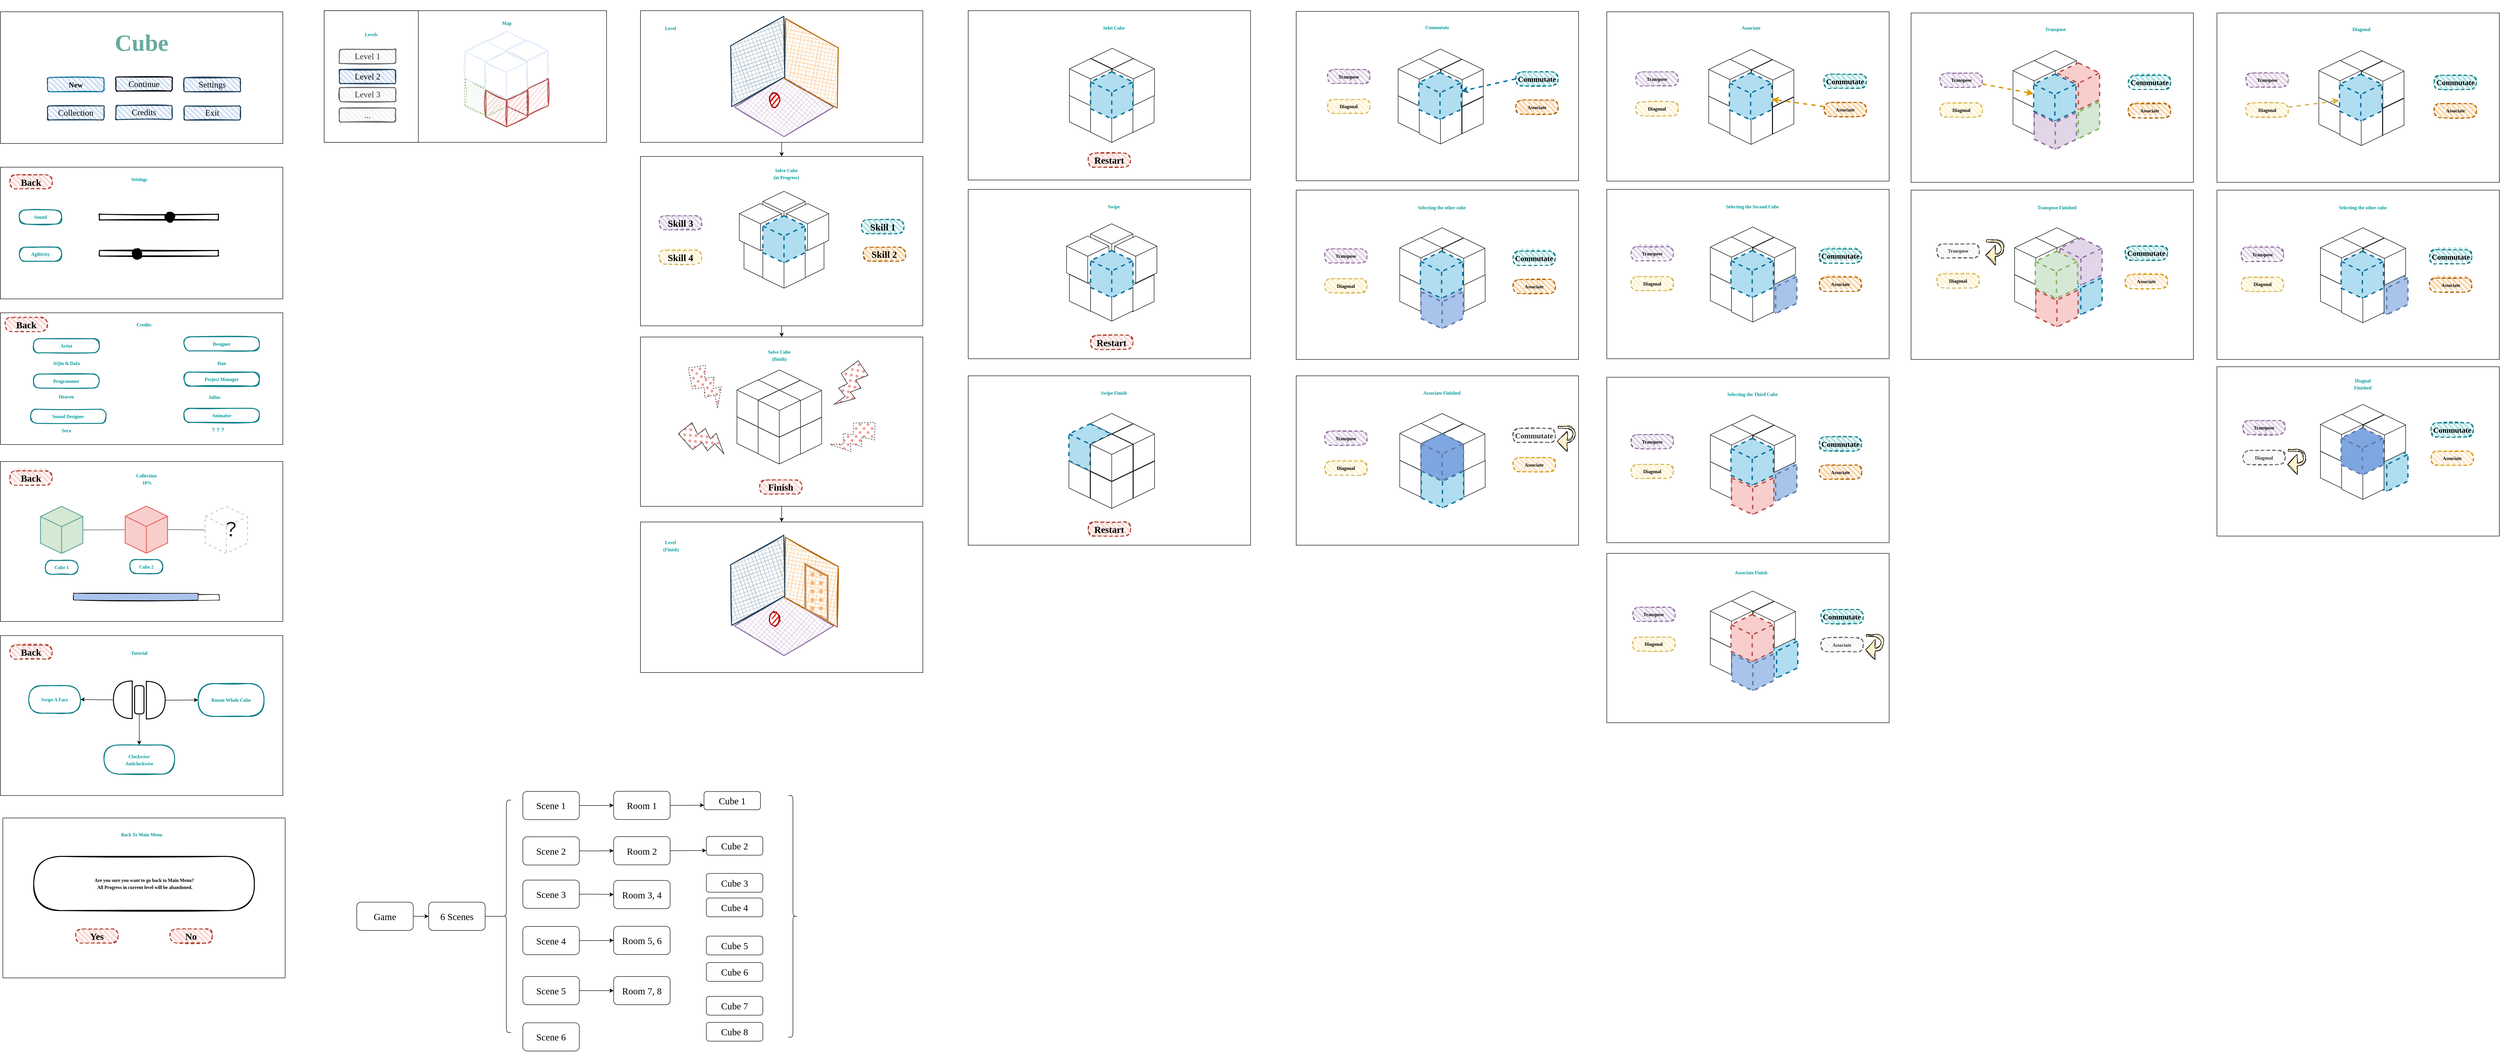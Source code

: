 <mxfile version="21.6.6" type="github">
  <diagram name="第 1 页" id="stkLOypLZ-UmR0rTxk0s">
    <mxGraphModel dx="1211" dy="702" grid="1" gridSize="10" guides="1" tooltips="1" connect="1" arrows="1" fold="1" page="1" pageScale="1" pageWidth="827" pageHeight="1169" math="0" shadow="0">
      <root>
        <mxCell id="0" />
        <mxCell id="1" parent="0" />
        <mxCell id="WRboyPtA0cGVxALPe9MC-111" value="" style="rounded=0;whiteSpace=wrap;html=1;" parent="1" vertex="1">
          <mxGeometry x="727.91" y="37.66" width="600" height="280" as="geometry" />
        </mxCell>
        <mxCell id="WRboyPtA0cGVxALPe9MC-2" value="" style="rounded=0;whiteSpace=wrap;html=1;" parent="1" vertex="1">
          <mxGeometry x="40" y="40" width="600" height="280" as="geometry" />
        </mxCell>
        <mxCell id="WRboyPtA0cGVxALPe9MC-5" value="&lt;font color=&quot;#67ab9f&quot; face=&quot;Comic Sans MS&quot; style=&quot;font-size: 50px;&quot;&gt;&lt;b&gt;Cube&lt;/b&gt;&lt;/font&gt;" style="text;html=1;strokeColor=none;fillColor=none;align=center;verticalAlign=middle;whiteSpace=wrap;rounded=0;" parent="1" vertex="1">
          <mxGeometry x="40" y="90" width="600" height="30" as="geometry" />
        </mxCell>
        <mxCell id="WRboyPtA0cGVxALPe9MC-6" value="&lt;font style=&quot;font-size: 16px;&quot; face=&quot;Comic Sans MS&quot;&gt;&lt;b&gt;New&lt;/b&gt;&lt;/font&gt;" style="rounded=1;whiteSpace=wrap;html=1;strokeWidth=2;fillWeight=4;hachureGap=8;hachureAngle=45;fillColor=#D4E1F5;sketch=1;strokeColor=#10739e;" parent="1" vertex="1">
          <mxGeometry x="140" y="180" width="120" height="30" as="geometry" />
        </mxCell>
        <mxCell id="WRboyPtA0cGVxALPe9MC-52" style="edgeStyle=orthogonalEdgeStyle;rounded=0;orthogonalLoop=1;jettySize=auto;html=1;exitX=0.5;exitY=1;exitDx=0;exitDy=0;entryX=0.5;entryY=0;entryDx=0;entryDy=0;" parent="1" source="WRboyPtA0cGVxALPe9MC-10" target="WRboyPtA0cGVxALPe9MC-12" edge="1">
          <mxGeometry relative="1" as="geometry" />
        </mxCell>
        <mxCell id="WRboyPtA0cGVxALPe9MC-10" value="" style="rounded=0;whiteSpace=wrap;html=1;" parent="1" vertex="1">
          <mxGeometry x="1400" y="37.66" width="600" height="280" as="geometry" />
        </mxCell>
        <mxCell id="WRboyPtA0cGVxALPe9MC-189" style="edgeStyle=orthogonalEdgeStyle;rounded=0;orthogonalLoop=1;jettySize=auto;html=1;exitX=0.5;exitY=1;exitDx=0;exitDy=0;" parent="1" source="WRboyPtA0cGVxALPe9MC-12" target="WRboyPtA0cGVxALPe9MC-161" edge="1">
          <mxGeometry relative="1" as="geometry" />
        </mxCell>
        <mxCell id="WRboyPtA0cGVxALPe9MC-12" value="" style="rounded=0;whiteSpace=wrap;html=1;" parent="1" vertex="1">
          <mxGeometry x="1400" y="347.66" width="600" height="360" as="geometry" />
        </mxCell>
        <mxCell id="WRboyPtA0cGVxALPe9MC-20" value="" style="html=1;whiteSpace=wrap;shape=isoCube2;backgroundOutline=1;isoAngle=15;" parent="1" vertex="1">
          <mxGeometry x="1620" y="507.66" width="90" height="100" as="geometry" />
        </mxCell>
        <mxCell id="WRboyPtA0cGVxALPe9MC-23" value="" style="html=1;whiteSpace=wrap;shape=isoCube2;backgroundOutline=1;isoAngle=15;" parent="1" vertex="1">
          <mxGeometry x="1700" y="507.66" width="90" height="100" as="geometry" />
        </mxCell>
        <mxCell id="WRboyPtA0cGVxALPe9MC-24" value="" style="html=1;whiteSpace=wrap;shape=isoCube2;backgroundOutline=1;isoAngle=15;" parent="1" vertex="1">
          <mxGeometry x="1660" y="527.66" width="90" height="100" as="geometry" />
        </mxCell>
        <mxCell id="WRboyPtA0cGVxALPe9MC-29" value="" style="html=1;whiteSpace=wrap;shape=isoCube2;backgroundOutline=1;isoAngle=15;" parent="1" vertex="1">
          <mxGeometry x="1660" y="421.66" width="90" height="100" as="geometry" />
        </mxCell>
        <mxCell id="WRboyPtA0cGVxALPe9MC-30" value="" style="html=1;whiteSpace=wrap;shape=isoCube2;backgroundOutline=1;isoAngle=15;" parent="1" vertex="1">
          <mxGeometry x="1610" y="447.66" width="90" height="100" as="geometry" />
        </mxCell>
        <mxCell id="WRboyPtA0cGVxALPe9MC-31" value="" style="html=1;whiteSpace=wrap;shape=isoCube2;backgroundOutline=1;isoAngle=15;" parent="1" vertex="1">
          <mxGeometry x="1710" y="447.66" width="90" height="100" as="geometry" />
        </mxCell>
        <mxCell id="WRboyPtA0cGVxALPe9MC-32" value="" style="html=1;whiteSpace=wrap;shape=isoCube2;backgroundOutline=1;isoAngle=15;strokeColor=#10739e;fillColor=#b1ddf0;strokeWidth=3;dashed=1;" parent="1" vertex="1">
          <mxGeometry x="1660" y="473.66" width="90" height="100" as="geometry" />
        </mxCell>
        <mxCell id="WRboyPtA0cGVxALPe9MC-48" value="" style="html=1;whiteSpace=wrap;aspect=fixed;shape=rhombus;perimeter=rhombusPerimeter;strokeWidth=2;fillWeight=-1;hachureGap=8;fillStyle=cross-hatch;fillColor=#e1d5e7;sketch=1;strokeColor=#9673a6;" parent="1" vertex="1">
          <mxGeometry x="1600" y="179.66" width="210" height="126" as="geometry" />
        </mxCell>
        <mxCell id="WRboyPtA0cGVxALPe9MC-49" value="" style="html=1;whiteSpace=wrap;aspect=fixed;shape=rhombus;rotation=-120;fillColor=#fad7ac;strokeColor=#b46504;perimeter=rhombusPerimeter;strokeWidth=2;fillWeight=-1;hachureGap=8;fillStyle=cross-hatch;sketch=1;" parent="1" vertex="1">
          <mxGeometry x="1653.27" y="83.55" width="220" height="132" as="geometry" />
        </mxCell>
        <mxCell id="WRboyPtA0cGVxALPe9MC-50" value="" style="html=1;whiteSpace=wrap;aspect=fixed;shape=rhombus;rotation=120;fillColor=#bac8d3;strokeColor=#23445d;perimeter=rhombusPerimeter;strokeWidth=2;fillWeight=-1;hachureGap=8;fillStyle=cross-hatch;sketch=1;" parent="1" vertex="1">
          <mxGeometry x="1538.33" y="79.16" width="221.67" height="133" as="geometry" />
        </mxCell>
        <mxCell id="WRboyPtA0cGVxALPe9MC-51" value="" style="shape=ellipse;whiteSpace=wrap;html=1;perimeter=ellipsePerimeter;strokeWidth=2;fillWeight=2;hachureGap=8;fillColor=#e51400;fillStyle=dots;sketch=1;fontColor=#ffffff;strokeColor=#B20000;" parent="1" vertex="1">
          <mxGeometry x="1675" y="212.66" width="20" height="30" as="geometry" />
        </mxCell>
        <mxCell id="WRboyPtA0cGVxALPe9MC-64" value="&lt;font style=&quot;font-size: 20px;&quot; face=&quot;Comic Sans MS&quot;&gt;&lt;b&gt;Skill 1&lt;/b&gt;&lt;/font&gt;" style="html=1;whiteSpace=wrap;shape=label;backgroundOutline=1;isoAngle=15;rounded=1;strokeWidth=2;fillWeight=4;hachureGap=8;hachureAngle=45;fillColor=#b0e3e6;sketch=1;arcSize=50;strokeColor=#0e8088;dashed=1;" parent="1" vertex="1">
          <mxGeometry x="1870" y="481.92" width="90" height="30" as="geometry" />
        </mxCell>
        <mxCell id="WRboyPtA0cGVxALPe9MC-68" value="&lt;font size=&quot;1&quot; face=&quot;Comic Sans MS&quot;&gt;&lt;b style=&quot;font-size: 20px;&quot;&gt;Skill 2&lt;/b&gt;&lt;/font&gt;" style="html=1;whiteSpace=wrap;shape=label;backgroundOutline=1;isoAngle=15;rounded=1;strokeWidth=2;fillWeight=4;hachureGap=8;hachureAngle=45;fillColor=#fad7ac;sketch=1;arcSize=50;strokeColor=#b46504;dashed=1;" parent="1" vertex="1">
          <mxGeometry x="1873.27" y="540.48" width="90" height="30" as="geometry" />
        </mxCell>
        <mxCell id="WRboyPtA0cGVxALPe9MC-82" value="&lt;font style=&quot;font-size: 18px;&quot; face=&quot;Comic Sans MS&quot;&gt;Collection&lt;/font&gt;" style="rounded=1;whiteSpace=wrap;html=1;strokeWidth=2;fillWeight=4;hachureGap=8;hachureAngle=45;fillColor=#D4E1F5;sketch=1;strokeColor=#23445d;" parent="1" vertex="1">
          <mxGeometry x="140" y="240" width="120" height="30" as="geometry" />
        </mxCell>
        <mxCell id="WRboyPtA0cGVxALPe9MC-83" value="&lt;font style=&quot;font-size: 18px;&quot; face=&quot;Comic Sans MS&quot;&gt;Settings&lt;/font&gt;" style="rounded=1;whiteSpace=wrap;html=1;strokeWidth=2;fillWeight=4;hachureGap=8;hachureAngle=45;fillColor=#D4E1F5;sketch=1;strokeColor=#23445d;" parent="1" vertex="1">
          <mxGeometry x="430" y="180" width="120" height="30" as="geometry" />
        </mxCell>
        <mxCell id="WRboyPtA0cGVxALPe9MC-84" value="&lt;font style=&quot;font-size: 18px;&quot; face=&quot;Comic Sans MS&quot;&gt;Credits&lt;/font&gt;" style="rounded=1;whiteSpace=wrap;html=1;strokeWidth=2;fillWeight=4;hachureGap=8;hachureAngle=45;fillColor=#D4E1F5;sketch=1;strokeColor=#23445d;" parent="1" vertex="1">
          <mxGeometry x="285.01" y="239.22" width="120" height="30" as="geometry" />
        </mxCell>
        <mxCell id="WRboyPtA0cGVxALPe9MC-85" value="" style="rounded=0;whiteSpace=wrap;html=1;" parent="1" vertex="1">
          <mxGeometry x="1400" y="1124.72" width="600" height="320" as="geometry" />
        </mxCell>
        <mxCell id="WRboyPtA0cGVxALPe9MC-87" value="" style="html=1;whiteSpace=wrap;aspect=fixed;shape=rhombus;perimeter=rhombusPerimeter;strokeWidth=2;fillWeight=-1;hachureGap=8;fillStyle=cross-hatch;fillColor=#e1d5e7;sketch=1;strokeColor=#9673a6;" parent="1" vertex="1">
          <mxGeometry x="1600" y="1282.72" width="210" height="126" as="geometry" />
        </mxCell>
        <mxCell id="WRboyPtA0cGVxALPe9MC-88" value="" style="html=1;whiteSpace=wrap;aspect=fixed;shape=rhombus;rotation=-120;fillColor=#fad7ac;strokeColor=#b46504;perimeter=rhombusPerimeter;strokeWidth=2;fillWeight=-1;hachureGap=8;fillStyle=cross-hatch;sketch=1;" parent="1" vertex="1">
          <mxGeometry x="1653.27" y="1186.61" width="220" height="132" as="geometry" />
        </mxCell>
        <mxCell id="WRboyPtA0cGVxALPe9MC-89" value="" style="html=1;whiteSpace=wrap;aspect=fixed;shape=rhombus;rotation=120;fillColor=#bac8d3;strokeColor=#23445d;perimeter=rhombusPerimeter;strokeWidth=2;fillWeight=-1;hachureGap=8;fillStyle=cross-hatch;sketch=1;" parent="1" vertex="1">
          <mxGeometry x="1538.33" y="1182.22" width="221.67" height="133" as="geometry" />
        </mxCell>
        <mxCell id="WRboyPtA0cGVxALPe9MC-90" value="" style="shape=ellipse;whiteSpace=wrap;html=1;perimeter=ellipsePerimeter;strokeWidth=2;fillWeight=2;hachureGap=8;fillColor=#e51400;fillStyle=dots;sketch=1;fontColor=#ffffff;strokeColor=#B20000;" parent="1" vertex="1">
          <mxGeometry x="1675" y="1315.72" width="20" height="30" as="geometry" />
        </mxCell>
        <mxCell id="WRboyPtA0cGVxALPe9MC-125" value="&lt;font color=&quot;#009999&quot; size=&quot;1&quot; face=&quot;Comic Sans MS&quot;&gt;&lt;b style=&quot;&quot;&gt;Level&amp;nbsp;&lt;br&gt;&lt;/b&gt;&lt;/font&gt;" style="html=1;whiteSpace=wrap;shape=label;backgroundOutline=1;isoAngle=15;rounded=1;strokeWidth=2;fillWeight=4;hachureGap=8;hachureAngle=45;fillColor=none;sketch=1;arcSize=50;strokeColor=none;" parent="1" vertex="1">
          <mxGeometry x="1420" y="60.1" width="90" height="30" as="geometry" />
        </mxCell>
        <mxCell id="WRboyPtA0cGVxALPe9MC-126" value="" style="rounded=0;whiteSpace=wrap;html=1;" parent="1" vertex="1">
          <mxGeometry x="40" y="370.45" width="600" height="280" as="geometry" />
        </mxCell>
        <mxCell id="WRboyPtA0cGVxALPe9MC-134" value="&lt;font color=&quot;#009999&quot; size=&quot;1&quot; face=&quot;Comic Sans MS&quot;&gt;&lt;b style=&quot;&quot;&gt;Map&lt;br&gt;&lt;/b&gt;&lt;/font&gt;" style="html=1;whiteSpace=wrap;shape=label;backgroundOutline=1;isoAngle=15;rounded=1;strokeWidth=2;fillWeight=4;hachureGap=8;hachureAngle=45;fillColor=none;sketch=1;arcSize=50;strokeColor=none;" parent="1" vertex="1">
          <mxGeometry x="1070.78" y="49.16" width="90" height="30" as="geometry" />
        </mxCell>
        <mxCell id="WRboyPtA0cGVxALPe9MC-137" value="&lt;font color=&quot;#009999&quot; size=&quot;1&quot; face=&quot;Comic Sans MS&quot;&gt;&lt;b style=&quot;&quot;&gt;Solve Cube &lt;br&gt;(in Progress)&lt;br&gt;&lt;/b&gt;&lt;/font&gt;" style="html=1;whiteSpace=wrap;shape=label;backgroundOutline=1;isoAngle=15;rounded=1;strokeWidth=2;fillWeight=4;hachureGap=8;hachureAngle=45;fillColor=none;sketch=1;arcSize=50;strokeColor=none;" parent="1" vertex="1">
          <mxGeometry x="1630" y="369.1" width="160" height="30" as="geometry" />
        </mxCell>
        <mxCell id="WRboyPtA0cGVxALPe9MC-138" value="&lt;font color=&quot;#009999&quot; size=&quot;1&quot; face=&quot;Comic Sans MS&quot;&gt;&lt;b style=&quot;&quot;&gt;Level&amp;nbsp;&lt;br&gt;(Finish)&lt;br&gt;&lt;/b&gt;&lt;/font&gt;" style="html=1;whiteSpace=wrap;shape=label;backgroundOutline=1;isoAngle=15;rounded=1;strokeWidth=2;fillWeight=4;hachureGap=8;hachureAngle=45;fillColor=none;sketch=1;arcSize=50;strokeColor=none;" parent="1" vertex="1">
          <mxGeometry x="1420" y="1159.72" width="90" height="30" as="geometry" />
        </mxCell>
        <mxCell id="WRboyPtA0cGVxALPe9MC-148" value="" style="shape=parallelogram;perimeter=parallelogramPerimeter;whiteSpace=wrap;html=1;fixedSize=1;size=25;rotation=-90;fillColor=#FFB570;strokeColor=#C48B56;strokeWidth=4;fillStyle=dots;" parent="1" vertex="1">
          <mxGeometry x="1714" y="1250.72" width="120" height="47.5" as="geometry" />
        </mxCell>
        <mxCell id="WRboyPtA0cGVxALPe9MC-149" value="&lt;font color=&quot;#009999&quot; size=&quot;1&quot; face=&quot;Comic Sans MS&quot;&gt;&lt;b style=&quot;&quot;&gt;Settings&lt;br&gt;&lt;/b&gt;&lt;/font&gt;" style="html=1;whiteSpace=wrap;shape=label;backgroundOutline=1;isoAngle=15;rounded=1;strokeWidth=2;fillWeight=4;hachureGap=8;hachureAngle=45;fillColor=none;sketch=1;arcSize=50;strokeColor=none;" parent="1" vertex="1">
          <mxGeometry x="290" y="380.9" width="90" height="30" as="geometry" />
        </mxCell>
        <mxCell id="WRboyPtA0cGVxALPe9MC-153" value="&lt;font color=&quot;#009999&quot; size=&quot;1&quot; face=&quot;Comic Sans MS&quot;&gt;&lt;b style=&quot;&quot;&gt;Sound&lt;/b&gt;&lt;/font&gt;" style="html=1;whiteSpace=wrap;shape=label;backgroundOutline=1;isoAngle=15;rounded=1;strokeWidth=2;fillWeight=4;hachureGap=8;hachureAngle=45;fillColor=none;sketch=1;arcSize=50;strokeColor=#0e8088;" parent="1" vertex="1">
          <mxGeometry x="80" y="461.45" width="90" height="30" as="geometry" />
        </mxCell>
        <mxCell id="WRboyPtA0cGVxALPe9MC-154" value="&lt;font color=&quot;#009999&quot; size=&quot;1&quot; face=&quot;Comic Sans MS&quot;&gt;&lt;b style=&quot;&quot;&gt;Agiltivity&lt;/b&gt;&lt;/font&gt;" style="html=1;whiteSpace=wrap;shape=label;backgroundOutline=1;isoAngle=15;rounded=1;strokeWidth=2;fillWeight=4;hachureGap=8;hachureAngle=45;fillColor=none;sketch=1;arcSize=50;strokeColor=#0e8088;" parent="1" vertex="1">
          <mxGeometry x="80" y="540.45" width="90" height="30" as="geometry" />
        </mxCell>
        <mxCell id="WRboyPtA0cGVxALPe9MC-194" style="edgeStyle=orthogonalEdgeStyle;rounded=0;orthogonalLoop=1;jettySize=auto;html=1;exitX=0.5;exitY=1;exitDx=0;exitDy=0;" parent="1" source="WRboyPtA0cGVxALPe9MC-161" target="WRboyPtA0cGVxALPe9MC-85" edge="1">
          <mxGeometry relative="1" as="geometry" />
        </mxCell>
        <mxCell id="WRboyPtA0cGVxALPe9MC-161" value="" style="rounded=0;whiteSpace=wrap;html=1;" parent="1" vertex="1">
          <mxGeometry x="1400" y="731.47" width="600" height="360" as="geometry" />
        </mxCell>
        <mxCell id="WRboyPtA0cGVxALPe9MC-162" value="" style="html=1;whiteSpace=wrap;shape=isoCube2;backgroundOutline=1;isoAngle=15;" parent="1" vertex="1">
          <mxGeometry x="1605" y="835.47" width="90" height="100" as="geometry" />
        </mxCell>
        <mxCell id="WRboyPtA0cGVxALPe9MC-163" value="" style="html=1;whiteSpace=wrap;shape=isoCube2;backgroundOutline=1;isoAngle=15;" parent="1" vertex="1">
          <mxGeometry x="1605" y="879.47" width="90" height="100" as="geometry" />
        </mxCell>
        <mxCell id="WRboyPtA0cGVxALPe9MC-164" value="" style="html=1;whiteSpace=wrap;shape=isoCube2;backgroundOutline=1;isoAngle=15;" parent="1" vertex="1">
          <mxGeometry x="1695" y="880.47" width="90" height="100" as="geometry" />
        </mxCell>
        <mxCell id="WRboyPtA0cGVxALPe9MC-165" value="" style="html=1;whiteSpace=wrap;shape=isoCube2;backgroundOutline=1;isoAngle=15;" parent="1" vertex="1">
          <mxGeometry x="1650" y="901.47" width="90" height="100" as="geometry" />
        </mxCell>
        <mxCell id="WRboyPtA0cGVxALPe9MC-166" value="" style="html=1;whiteSpace=wrap;shape=isoCube2;backgroundOutline=1;isoAngle=15;" parent="1" vertex="1">
          <mxGeometry x="1650" y="801.47" width="90" height="100" as="geometry" />
        </mxCell>
        <mxCell id="WRboyPtA0cGVxALPe9MC-167" value="" style="html=1;whiteSpace=wrap;shape=isoCube2;backgroundOutline=1;isoAngle=15;" parent="1" vertex="1">
          <mxGeometry x="1605" y="822.47" width="90" height="100" as="geometry" />
        </mxCell>
        <mxCell id="WRboyPtA0cGVxALPe9MC-168" value="" style="html=1;whiteSpace=wrap;shape=isoCube2;backgroundOutline=1;isoAngle=15;" parent="1" vertex="1">
          <mxGeometry x="1695" y="823.47" width="90" height="100" as="geometry" />
        </mxCell>
        <mxCell id="WRboyPtA0cGVxALPe9MC-169" value="" style="html=1;whiteSpace=wrap;shape=isoCube2;backgroundOutline=1;isoAngle=15;strokeColor=#000000;fillColor=default;" parent="1" vertex="1">
          <mxGeometry x="1650" y="844.47" width="90" height="100" as="geometry" />
        </mxCell>
        <mxCell id="WRboyPtA0cGVxALPe9MC-172" value="&lt;font face=&quot;Comic Sans MS&quot;&gt;&lt;span style=&quot;font-size: 20px;&quot;&gt;&lt;b&gt;Finish&lt;/b&gt;&lt;/span&gt;&lt;/font&gt;" style="html=1;whiteSpace=wrap;shape=label;backgroundOutline=1;isoAngle=15;rounded=1;strokeWidth=2;fillWeight=4;hachureGap=8;hachureAngle=45;fillColor=#fad9d5;sketch=1;arcSize=50;strokeColor=#ae4132;dashed=1;" parent="1" vertex="1">
          <mxGeometry x="1653.27" y="1035.47" width="90" height="30" as="geometry" />
        </mxCell>
        <mxCell id="WRboyPtA0cGVxALPe9MC-174" value="&lt;font color=&quot;#009999&quot; size=&quot;1&quot; face=&quot;Comic Sans MS&quot;&gt;&lt;b style=&quot;&quot;&gt;Solve Cube &lt;br&gt;(finish)&lt;br&gt;&lt;/b&gt;&lt;/font&gt;" style="html=1;whiteSpace=wrap;shape=label;backgroundOutline=1;isoAngle=15;rounded=1;strokeWidth=2;fillWeight=4;hachureGap=8;hachureAngle=45;fillColor=none;sketch=1;arcSize=50;strokeColor=none;" parent="1" vertex="1">
          <mxGeometry x="1615" y="755.47" width="160" height="30" as="geometry" />
        </mxCell>
        <mxCell id="WRboyPtA0cGVxALPe9MC-175" value="" style="rounded=1;whiteSpace=wrap;html=1;strokeWidth=2;fillWeight=4;hachureGap=8;hachureAngle=45;fillColor=none;sketch=1;fillStyle=hachure;" parent="1" vertex="1">
          <mxGeometry x="250" y="470.45" width="253" height="12" as="geometry" />
        </mxCell>
        <mxCell id="WRboyPtA0cGVxALPe9MC-186" value="" style="ellipse;whiteSpace=wrap;html=1;strokeWidth=2;fillWeight=2;hachureGap=8;fillColor=#000000;fillStyle=solid;sketch=1;" parent="1" vertex="1">
          <mxGeometry x="390" y="465.95" width="20" height="21" as="geometry" />
        </mxCell>
        <mxCell id="WRboyPtA0cGVxALPe9MC-190" value="" style="verticalLabelPosition=bottom;verticalAlign=top;html=1;shape=mxgraph.basic.flash;rotation=10;fillColor=#F19C99;fillStyle=dots;gradientColor=none;" parent="1" vertex="1">
          <mxGeometry x="1820" y="780.47" width="60" height="100" as="geometry" />
        </mxCell>
        <mxCell id="WRboyPtA0cGVxALPe9MC-191" value="" style="verticalLabelPosition=bottom;verticalAlign=top;html=1;shape=mxgraph.basic.flash;rotation=-85;fillColor=#F19C99;fillStyle=dots;gradientColor=none;" parent="1" vertex="1">
          <mxGeometry x="1500" y="895.47" width="60" height="100" as="geometry" />
        </mxCell>
        <mxCell id="WRboyPtA0cGVxALPe9MC-192" value="" style="verticalLabelPosition=bottom;verticalAlign=top;html=1;shape=mxgraph.basic.flash;rotation=-55;fillColor=#F19C99;fillStyle=dots;gradientColor=none;dashed=1;" parent="1" vertex="1">
          <mxGeometry x="1510" y="779.47" width="60" height="100" as="geometry" />
        </mxCell>
        <mxCell id="WRboyPtA0cGVxALPe9MC-193" value="" style="verticalLabelPosition=bottom;verticalAlign=top;html=1;shape=mxgraph.basic.flash;rotation=45;fillColor=#F19C99;fillStyle=dots;gradientColor=none;dashed=1;" parent="1" vertex="1">
          <mxGeometry x="1830" y="895.47" width="60" height="100" as="geometry" />
        </mxCell>
        <mxCell id="WRboyPtA0cGVxALPe9MC-203" value="" style="rounded=0;whiteSpace=wrap;html=1;" parent="1" vertex="1">
          <mxGeometry x="3453.43" y="40" width="600" height="360" as="geometry" />
        </mxCell>
        <mxCell id="WRboyPtA0cGVxALPe9MC-204" value="" style="html=1;whiteSpace=wrap;shape=isoCube2;backgroundOutline=1;isoAngle=15;" parent="1" vertex="1">
          <mxGeometry x="3670" y="198" width="90" height="100" as="geometry" />
        </mxCell>
        <mxCell id="WRboyPtA0cGVxALPe9MC-205" value="" style="html=1;whiteSpace=wrap;shape=isoCube2;backgroundOutline=1;isoAngle=15;" parent="1" vertex="1">
          <mxGeometry x="3761" y="200" width="90" height="100" as="geometry" />
        </mxCell>
        <mxCell id="WRboyPtA0cGVxALPe9MC-206" value="" style="html=1;whiteSpace=wrap;shape=isoCube2;backgroundOutline=1;isoAngle=15;" parent="1" vertex="1">
          <mxGeometry x="3715" y="222" width="90" height="100" as="geometry" />
        </mxCell>
        <mxCell id="WRboyPtA0cGVxALPe9MC-207" value="" style="html=1;whiteSpace=wrap;shape=isoCube2;backgroundOutline=1;isoAngle=15;" parent="1" vertex="1">
          <mxGeometry x="3715" y="120" width="90" height="100" as="geometry" />
        </mxCell>
        <mxCell id="WRboyPtA0cGVxALPe9MC-208" value="" style="html=1;whiteSpace=wrap;shape=isoCube2;backgroundOutline=1;isoAngle=15;" parent="1" vertex="1">
          <mxGeometry x="3670" y="141" width="90" height="100" as="geometry" />
        </mxCell>
        <mxCell id="WRboyPtA0cGVxALPe9MC-209" value="" style="html=1;whiteSpace=wrap;shape=isoCube2;backgroundOutline=1;isoAngle=15;" parent="1" vertex="1">
          <mxGeometry x="3761" y="142" width="90" height="100" as="geometry" />
        </mxCell>
        <mxCell id="WRboyPtA0cGVxALPe9MC-210" value="" style="html=1;whiteSpace=wrap;shape=isoCube2;backgroundOutline=1;isoAngle=15;strokeColor=#10739e;fillColor=#b1ddf0;strokeWidth=3;dashed=1;" parent="1" vertex="1">
          <mxGeometry x="3714" y="170" width="90" height="100" as="geometry" />
        </mxCell>
        <mxCell id="WRboyPtA0cGVxALPe9MC-214" value="&lt;font color=&quot;#009999&quot; size=&quot;1&quot; face=&quot;Comic Sans MS&quot;&gt;&lt;b style=&quot;&quot;&gt;Associate&lt;br&gt;&lt;/b&gt;&lt;/font&gt;" style="html=1;whiteSpace=wrap;shape=label;backgroundOutline=1;isoAngle=15;rounded=1;strokeWidth=2;fillWeight=4;hachureGap=8;hachureAngle=45;fillColor=none;sketch=1;arcSize=50;strokeColor=none;" parent="1" vertex="1">
          <mxGeometry x="3680" y="59.1" width="160" height="30" as="geometry" />
        </mxCell>
        <mxCell id="WRboyPtA0cGVxALPe9MC-219" value="" style="endArrow=classic;html=1;rounded=1;strokeWidth=3;dashed=1;strokeColor=#d79b00;fillColor=#ffe6cc;" parent="1" source="f5sMdZb20vZAGmIz1vKw-167" target="WRboyPtA0cGVxALPe9MC-210" edge="1">
          <mxGeometry width="50" height="50" relative="1" as="geometry">
            <mxPoint x="3920" y="86.44" as="sourcePoint" />
            <mxPoint x="3940" y="291.44" as="targetPoint" />
            <Array as="points" />
          </mxGeometry>
        </mxCell>
        <mxCell id="WRboyPtA0cGVxALPe9MC-220" value="" style="rounded=0;whiteSpace=wrap;html=1;" parent="1" vertex="1">
          <mxGeometry x="3453.43" y="417.66" width="600" height="360" as="geometry" />
        </mxCell>
        <mxCell id="WRboyPtA0cGVxALPe9MC-221" value="" style="html=1;whiteSpace=wrap;shape=isoCube2;backgroundOutline=1;isoAngle=15;" parent="1" vertex="1">
          <mxGeometry x="3673.43" y="575.66" width="90" height="100" as="geometry" />
        </mxCell>
        <mxCell id="WRboyPtA0cGVxALPe9MC-222" value="" style="html=1;whiteSpace=wrap;shape=isoCube2;backgroundOutline=1;isoAngle=15;dashed=1;strokeWidth=3;strokeColor=#5D7BA6;fillColor=#A9C4EB;" parent="1" vertex="1">
          <mxGeometry x="3767.24" y="581.54" width="90" height="100" as="geometry" />
        </mxCell>
        <mxCell id="WRboyPtA0cGVxALPe9MC-223" value="" style="html=1;whiteSpace=wrap;shape=isoCube2;backgroundOutline=1;isoAngle=15;strokeWidth=1;" parent="1" vertex="1">
          <mxGeometry x="3718.43" y="599.66" width="90" height="100" as="geometry" />
        </mxCell>
        <mxCell id="WRboyPtA0cGVxALPe9MC-224" value="" style="html=1;whiteSpace=wrap;shape=isoCube2;backgroundOutline=1;isoAngle=15;" parent="1" vertex="1">
          <mxGeometry x="3718.43" y="497.66" width="90" height="100" as="geometry" />
        </mxCell>
        <mxCell id="WRboyPtA0cGVxALPe9MC-225" value="" style="html=1;whiteSpace=wrap;shape=isoCube2;backgroundOutline=1;isoAngle=15;" parent="1" vertex="1">
          <mxGeometry x="3673.43" y="518.66" width="90" height="100" as="geometry" />
        </mxCell>
        <mxCell id="WRboyPtA0cGVxALPe9MC-226" value="" style="html=1;whiteSpace=wrap;shape=isoCube2;backgroundOutline=1;isoAngle=15;" parent="1" vertex="1">
          <mxGeometry x="3764.43" y="519.66" width="90" height="100" as="geometry" />
        </mxCell>
        <mxCell id="WRboyPtA0cGVxALPe9MC-227" value="" style="html=1;whiteSpace=wrap;shape=isoCube2;backgroundOutline=1;isoAngle=15;strokeColor=#10739e;fillColor=#B1DDF0;strokeWidth=3;dashed=1;" parent="1" vertex="1">
          <mxGeometry x="3717.43" y="547.66" width="90" height="100" as="geometry" />
        </mxCell>
        <mxCell id="WRboyPtA0cGVxALPe9MC-231" value="&lt;font color=&quot;#009999&quot; size=&quot;1&quot; face=&quot;Comic Sans MS&quot;&gt;&lt;b style=&quot;&quot;&gt;Selecting the Second Cube&lt;br&gt;&lt;/b&gt;&lt;/font&gt;" style="html=1;whiteSpace=wrap;shape=label;backgroundOutline=1;isoAngle=15;rounded=1;strokeWidth=2;fillWeight=4;hachureGap=8;hachureAngle=45;fillColor=none;sketch=1;arcSize=50;strokeColor=none;" parent="1" vertex="1">
          <mxGeometry x="3683.43" y="439.1" width="160" height="30" as="geometry" />
        </mxCell>
        <mxCell id="WRboyPtA0cGVxALPe9MC-259" value="" style="rounded=0;whiteSpace=wrap;html=1;" parent="1" vertex="1">
          <mxGeometry x="2096.43" y="417.66" width="600" height="360" as="geometry" />
        </mxCell>
        <mxCell id="WRboyPtA0cGVxALPe9MC-260" value="" style="html=1;whiteSpace=wrap;shape=isoCube2;backgroundOutline=1;isoAngle=15;" parent="1" vertex="1">
          <mxGeometry x="2311.43" y="576.66" width="90" height="100" as="geometry" />
        </mxCell>
        <mxCell id="WRboyPtA0cGVxALPe9MC-261" value="" style="html=1;whiteSpace=wrap;shape=isoCube2;backgroundOutline=1;isoAngle=15;" parent="1" vertex="1">
          <mxGeometry x="2401.43" y="577.66" width="90" height="100" as="geometry" />
        </mxCell>
        <mxCell id="WRboyPtA0cGVxALPe9MC-262" value="" style="html=1;whiteSpace=wrap;shape=isoCube2;backgroundOutline=1;isoAngle=15;" parent="1" vertex="1">
          <mxGeometry x="2356.43" y="597.66" width="90" height="100" as="geometry" />
        </mxCell>
        <mxCell id="WRboyPtA0cGVxALPe9MC-263" value="" style="html=1;whiteSpace=wrap;shape=isoCube2;backgroundOutline=1;isoAngle=15;" parent="1" vertex="1">
          <mxGeometry x="2356.43" y="490.66" width="90" height="100" as="geometry" />
        </mxCell>
        <mxCell id="WRboyPtA0cGVxALPe9MC-264" value="" style="html=1;whiteSpace=wrap;shape=isoCube2;backgroundOutline=1;isoAngle=15;" parent="1" vertex="1">
          <mxGeometry x="2305.43" y="516.66" width="90" height="100" as="geometry" />
        </mxCell>
        <mxCell id="WRboyPtA0cGVxALPe9MC-265" value="" style="html=1;whiteSpace=wrap;shape=isoCube2;backgroundOutline=1;isoAngle=15;" parent="1" vertex="1">
          <mxGeometry x="2407.43" y="516.66" width="90" height="100" as="geometry" />
        </mxCell>
        <mxCell id="WRboyPtA0cGVxALPe9MC-266" value="" style="html=1;whiteSpace=wrap;shape=isoCube2;backgroundOutline=1;isoAngle=15;strokeColor=#10739e;fillColor=#b1ddf0;strokeWidth=3;dashed=1;" parent="1" vertex="1">
          <mxGeometry x="2356.43" y="547.66" width="90" height="100" as="geometry" />
        </mxCell>
        <mxCell id="WRboyPtA0cGVxALPe9MC-270" value="&lt;font color=&quot;#009999&quot; size=&quot;1&quot; face=&quot;Comic Sans MS&quot;&gt;&lt;b style=&quot;&quot;&gt;Swipe&lt;br&gt;&lt;/b&gt;&lt;/font&gt;" style="html=1;whiteSpace=wrap;shape=label;backgroundOutline=1;isoAngle=15;rounded=1;strokeWidth=2;fillWeight=4;hachureGap=8;hachureAngle=45;fillColor=none;sketch=1;arcSize=50;strokeColor=none;" parent="1" vertex="1">
          <mxGeometry x="2326.43" y="439.1" width="160" height="30" as="geometry" />
        </mxCell>
        <mxCell id="WRboyPtA0cGVxALPe9MC-275" value="" style="rounded=0;whiteSpace=wrap;html=1;" parent="1" vertex="1">
          <mxGeometry x="2096.43" y="37.66" width="600" height="360" as="geometry" />
        </mxCell>
        <mxCell id="WRboyPtA0cGVxALPe9MC-276" value="" style="html=1;whiteSpace=wrap;shape=isoCube2;backgroundOutline=1;isoAngle=15;" parent="1" vertex="1">
          <mxGeometry x="2311.43" y="195.66" width="90" height="100" as="geometry" />
        </mxCell>
        <mxCell id="WRboyPtA0cGVxALPe9MC-277" value="" style="html=1;whiteSpace=wrap;shape=isoCube2;backgroundOutline=1;isoAngle=15;" parent="1" vertex="1">
          <mxGeometry x="2401.43" y="196.66" width="90" height="100" as="geometry" />
        </mxCell>
        <mxCell id="WRboyPtA0cGVxALPe9MC-278" value="" style="html=1;whiteSpace=wrap;shape=isoCube2;backgroundOutline=1;isoAngle=15;" parent="1" vertex="1">
          <mxGeometry x="2356.43" y="217.66" width="90" height="100" as="geometry" />
        </mxCell>
        <mxCell id="WRboyPtA0cGVxALPe9MC-279" value="" style="html=1;whiteSpace=wrap;shape=isoCube2;backgroundOutline=1;isoAngle=15;" parent="1" vertex="1">
          <mxGeometry x="2357.43" y="117.66" width="90" height="100" as="geometry" />
        </mxCell>
        <mxCell id="WRboyPtA0cGVxALPe9MC-280" value="" style="html=1;whiteSpace=wrap;shape=isoCube2;backgroundOutline=1;isoAngle=15;" parent="1" vertex="1">
          <mxGeometry x="2311.43" y="139.66" width="90" height="100" as="geometry" />
        </mxCell>
        <mxCell id="WRboyPtA0cGVxALPe9MC-281" value="" style="html=1;whiteSpace=wrap;shape=isoCube2;backgroundOutline=1;isoAngle=15;" parent="1" vertex="1">
          <mxGeometry x="2402.43" y="139.66" width="90" height="100" as="geometry" />
        </mxCell>
        <mxCell id="WRboyPtA0cGVxALPe9MC-282" value="" style="html=1;whiteSpace=wrap;shape=isoCube2;backgroundOutline=1;isoAngle=15;strokeColor=#10739e;fillColor=#b1ddf0;strokeWidth=3;dashed=1;" parent="1" vertex="1">
          <mxGeometry x="2356.43" y="167.66" width="90" height="100" as="geometry" />
        </mxCell>
        <mxCell id="WRboyPtA0cGVxALPe9MC-286" value="&lt;font color=&quot;#009999&quot; size=&quot;1&quot; face=&quot;Comic Sans MS&quot;&gt;&lt;b style=&quot;&quot;&gt;Selet Cube&lt;br&gt;&lt;/b&gt;&lt;/font&gt;" style="html=1;whiteSpace=wrap;shape=label;backgroundOutline=1;isoAngle=15;rounded=1;strokeWidth=2;fillWeight=4;hachureGap=8;hachureAngle=45;fillColor=none;sketch=1;arcSize=50;strokeColor=none;" parent="1" vertex="1">
          <mxGeometry x="2326.43" y="59.1" width="160" height="30" as="geometry" />
        </mxCell>
        <mxCell id="WRboyPtA0cGVxALPe9MC-306" value="" style="rounded=0;whiteSpace=wrap;html=1;" parent="1" vertex="1">
          <mxGeometry x="2096.43" y="814" width="600" height="360" as="geometry" />
        </mxCell>
        <mxCell id="WRboyPtA0cGVxALPe9MC-307" value="" style="html=1;whiteSpace=wrap;shape=isoCube2;backgroundOutline=1;isoAngle=15;" parent="1" vertex="1">
          <mxGeometry x="2310.43" y="974.0" width="90" height="100" as="geometry" />
        </mxCell>
        <mxCell id="WRboyPtA0cGVxALPe9MC-308" value="" style="html=1;whiteSpace=wrap;shape=isoCube2;backgroundOutline=1;isoAngle=15;" parent="1" vertex="1">
          <mxGeometry x="2402.43" y="974.0" width="90" height="100" as="geometry" />
        </mxCell>
        <mxCell id="WRboyPtA0cGVxALPe9MC-309" value="" style="html=1;whiteSpace=wrap;shape=isoCube2;backgroundOutline=1;isoAngle=15;" parent="1" vertex="1">
          <mxGeometry x="2356.43" y="996.0" width="90" height="100" as="geometry" />
        </mxCell>
        <mxCell id="WRboyPtA0cGVxALPe9MC-310" value="" style="html=1;whiteSpace=wrap;shape=isoCube2;backgroundOutline=1;isoAngle=15;" parent="1" vertex="1">
          <mxGeometry x="2356.43" y="894.0" width="90" height="100" as="geometry" />
        </mxCell>
        <mxCell id="WRboyPtA0cGVxALPe9MC-311" value="" style="html=1;whiteSpace=wrap;shape=isoCube2;backgroundOutline=1;isoAngle=15;fillColor=#B1DDF0;strokeColor=#10739E;strokeWidth=3;dashed=1;" parent="1" vertex="1">
          <mxGeometry x="2310.43" y="916.0" width="90" height="100" as="geometry" />
        </mxCell>
        <mxCell id="WRboyPtA0cGVxALPe9MC-312" value="" style="html=1;whiteSpace=wrap;shape=isoCube2;backgroundOutline=1;isoAngle=15;" parent="1" vertex="1">
          <mxGeometry x="2402.43" y="916.0" width="90" height="100" as="geometry" />
        </mxCell>
        <mxCell id="WRboyPtA0cGVxALPe9MC-317" value="&lt;font color=&quot;#009999&quot; size=&quot;1&quot; face=&quot;Comic Sans MS&quot;&gt;&lt;b style=&quot;&quot;&gt;Swipe Finish&lt;br&gt;&lt;/b&gt;&lt;/font&gt;" style="html=1;whiteSpace=wrap;shape=label;backgroundOutline=1;isoAngle=15;rounded=1;strokeWidth=2;fillWeight=4;hachureGap=8;hachureAngle=45;fillColor=none;sketch=1;arcSize=50;strokeColor=none;" parent="1" vertex="1">
          <mxGeometry x="2326.43" y="835.44" width="160" height="30" as="geometry" />
        </mxCell>
        <mxCell id="WRboyPtA0cGVxALPe9MC-322" value="" style="html=1;whiteSpace=wrap;shape=isoCube2;backgroundOutline=1;isoAngle=15;" parent="1" vertex="1">
          <mxGeometry x="2356.43" y="937.89" width="90" height="100" as="geometry" />
        </mxCell>
        <mxCell id="WRboyPtA0cGVxALPe9MC-323" value="" style="rounded=0;whiteSpace=wrap;html=1;" parent="1" vertex="1">
          <mxGeometry x="40" y="680" width="600" height="280" as="geometry" />
        </mxCell>
        <mxCell id="WRboyPtA0cGVxALPe9MC-324" value="&lt;font color=&quot;#009999&quot; size=&quot;1&quot; face=&quot;Comic Sans MS&quot;&gt;&lt;b style=&quot;&quot;&gt;Credits&lt;br&gt;&lt;/b&gt;&lt;/font&gt;" style="html=1;whiteSpace=wrap;shape=label;backgroundOutline=1;isoAngle=15;rounded=1;strokeWidth=2;fillWeight=4;hachureGap=8;hachureAngle=45;fillColor=none;sketch=1;arcSize=50;strokeColor=none;" parent="1" vertex="1">
          <mxGeometry x="300" y="690" width="90" height="30" as="geometry" />
        </mxCell>
        <mxCell id="WRboyPtA0cGVxALPe9MC-325" value="&lt;font color=&quot;#009999&quot; size=&quot;1&quot; face=&quot;Comic Sans MS&quot;&gt;&lt;b style=&quot;&quot;&gt;Programmer&lt;/b&gt;&lt;/font&gt;" style="html=1;whiteSpace=wrap;shape=label;backgroundOutline=1;isoAngle=15;rounded=1;strokeWidth=2;fillWeight=4;hachureGap=8;hachureAngle=45;fillColor=none;sketch=1;arcSize=50;strokeColor=#0e8088;" parent="1" vertex="1">
          <mxGeometry x="110" y="810" width="140" height="30" as="geometry" />
        </mxCell>
        <mxCell id="WRboyPtA0cGVxALPe9MC-326" value="&lt;font color=&quot;#009999&quot; size=&quot;1&quot; face=&quot;Comic Sans MS&quot;&gt;&lt;b style=&quot;&quot;&gt;Project Manager&lt;/b&gt;&lt;/font&gt;" style="html=1;whiteSpace=wrap;shape=label;backgroundOutline=1;isoAngle=15;rounded=1;strokeWidth=2;fillWeight=4;hachureGap=8;hachureAngle=45;fillColor=none;sketch=1;arcSize=50;strokeColor=#0e8088;" parent="1" vertex="1">
          <mxGeometry x="430" y="806" width="160" height="30" as="geometry" />
        </mxCell>
        <mxCell id="WRboyPtA0cGVxALPe9MC-331" value="&lt;font color=&quot;#009999&quot; size=&quot;1&quot; face=&quot;Comic Sans MS&quot;&gt;&lt;b style=&quot;&quot;&gt;Artist&lt;/b&gt;&lt;/font&gt;" style="html=1;whiteSpace=wrap;shape=label;backgroundOutline=1;isoAngle=15;rounded=1;strokeWidth=2;fillWeight=4;hachureGap=8;hachureAngle=45;fillColor=none;sketch=1;arcSize=50;strokeColor=#0e8088;" parent="1" vertex="1">
          <mxGeometry x="110" y="735" width="140" height="30" as="geometry" />
        </mxCell>
        <mxCell id="WRboyPtA0cGVxALPe9MC-333" value="&lt;font color=&quot;#009999&quot; size=&quot;1&quot; face=&quot;Comic Sans MS&quot;&gt;&lt;b style=&quot;&quot;&gt;Designer&lt;/b&gt;&lt;/font&gt;" style="html=1;whiteSpace=wrap;shape=label;backgroundOutline=1;isoAngle=15;rounded=1;strokeWidth=2;fillWeight=4;hachureGap=8;hachureAngle=45;fillColor=none;sketch=1;arcSize=50;strokeColor=#0e8088;" parent="1" vertex="1">
          <mxGeometry x="430" y="731" width="160" height="30" as="geometry" />
        </mxCell>
        <mxCell id="WRboyPtA0cGVxALPe9MC-334" value="&lt;font color=&quot;#009999&quot; size=&quot;1&quot; face=&quot;Comic Sans MS&quot;&gt;&lt;b style=&quot;&quot;&gt;Sound Designer&lt;/b&gt;&lt;/font&gt;" style="html=1;whiteSpace=wrap;shape=label;backgroundOutline=1;isoAngle=15;rounded=1;strokeWidth=2;fillWeight=4;hachureGap=8;hachureAngle=45;fillColor=none;sketch=1;arcSize=50;strokeColor=#0e8088;" parent="1" vertex="1">
          <mxGeometry x="104" y="885" width="160" height="30" as="geometry" />
        </mxCell>
        <mxCell id="WRboyPtA0cGVxALPe9MC-335" value="&lt;font color=&quot;#009999&quot; size=&quot;1&quot; face=&quot;Comic Sans MS&quot;&gt;&lt;b style=&quot;&quot;&gt;AQin &amp;amp; Dafa&lt;/b&gt;&lt;/font&gt;" style="html=1;whiteSpace=wrap;shape=label;backgroundOutline=1;isoAngle=15;rounded=1;strokeWidth=2;fillWeight=4;hachureGap=8;hachureAngle=45;fillColor=none;sketch=1;arcSize=50;strokeColor=none;" parent="1" vertex="1">
          <mxGeometry x="110" y="771.5" width="140" height="30" as="geometry" />
        </mxCell>
        <mxCell id="WRboyPtA0cGVxALPe9MC-336" value="&lt;font color=&quot;#009999&quot; size=&quot;1&quot; face=&quot;Comic Sans MS&quot;&gt;&lt;b style=&quot;&quot;&gt;Heaven&lt;/b&gt;&lt;/font&gt;" style="html=1;whiteSpace=wrap;shape=label;backgroundOutline=1;isoAngle=15;rounded=1;strokeWidth=2;fillWeight=4;hachureGap=8;hachureAngle=45;fillColor=none;sketch=1;arcSize=50;strokeColor=none;" parent="1" vertex="1">
          <mxGeometry x="110" y="843.34" width="140" height="30" as="geometry" />
        </mxCell>
        <mxCell id="WRboyPtA0cGVxALPe9MC-337" value="&lt;font size=&quot;1&quot; face=&quot;Comic Sans MS&quot; color=&quot;#009999&quot;&gt;&lt;b&gt;Han&lt;/b&gt;&lt;/font&gt;" style="html=1;whiteSpace=wrap;shape=label;backgroundOutline=1;isoAngle=15;rounded=1;strokeWidth=2;fillWeight=4;hachureGap=8;hachureAngle=45;fillColor=none;sketch=1;arcSize=50;strokeColor=none;" parent="1" vertex="1">
          <mxGeometry x="440" y="771.5" width="140" height="30" as="geometry" />
        </mxCell>
        <mxCell id="WRboyPtA0cGVxALPe9MC-338" value="&lt;font color=&quot;#009999&quot; size=&quot;1&quot; face=&quot;Comic Sans MS&quot;&gt;&lt;b style=&quot;&quot;&gt;Animator&lt;/b&gt;&lt;/font&gt;" style="html=1;whiteSpace=wrap;shape=label;backgroundOutline=1;isoAngle=15;rounded=1;strokeWidth=2;fillWeight=4;hachureGap=8;hachureAngle=45;fillColor=none;sketch=1;arcSize=50;strokeColor=#0e8088;" parent="1" vertex="1">
          <mxGeometry x="430" y="883" width="160" height="30" as="geometry" />
        </mxCell>
        <mxCell id="WRboyPtA0cGVxALPe9MC-339" value="&lt;font color=&quot;#009999&quot; size=&quot;1&quot; face=&quot;Comic Sans MS&quot;&gt;&lt;b style=&quot;&quot;&gt;Sera&lt;/b&gt;&lt;/font&gt;" style="html=1;whiteSpace=wrap;shape=label;backgroundOutline=1;isoAngle=15;rounded=1;strokeWidth=2;fillWeight=4;hachureGap=8;hachureAngle=45;fillColor=none;sketch=1;arcSize=50;strokeColor=none;" parent="1" vertex="1">
          <mxGeometry x="110" y="915" width="140" height="30" as="geometry" />
        </mxCell>
        <mxCell id="WRboyPtA0cGVxALPe9MC-340" value="&lt;div style=&quot;text-align: center;&quot;&gt;&lt;span style=&quot;background-color: initial;&quot;&gt;&lt;font size=&quot;1&quot; face=&quot;Comic Sans MS&quot; color=&quot;#009999&quot;&gt;&lt;b&gt;Julius&lt;/b&gt;&lt;/font&gt;&lt;/span&gt;&lt;/div&gt;" style="text;whiteSpace=wrap;html=1;" parent="1" vertex="1">
          <mxGeometry x="480" y="845" width="60" height="30" as="geometry" />
        </mxCell>
        <mxCell id="WRboyPtA0cGVxALPe9MC-341" value="&lt;div style=&quot;text-align: center;&quot;&gt;&lt;span style=&quot;background-color: initial;&quot;&gt;&lt;font size=&quot;1&quot; face=&quot;Comic Sans MS&quot; color=&quot;#009999&quot;&gt;&lt;b&gt;？？？&lt;/b&gt;&lt;/font&gt;&lt;/span&gt;&lt;/div&gt;" style="text;whiteSpace=wrap;html=1;" parent="1" vertex="1">
          <mxGeometry x="485" y="915" width="60" height="30" as="geometry" />
        </mxCell>
        <mxCell id="WRboyPtA0cGVxALPe9MC-343" value="" style="rounded=0;whiteSpace=wrap;html=1;" parent="1" vertex="1">
          <mxGeometry x="3453.43" y="1191.47" width="600" height="360" as="geometry" />
        </mxCell>
        <mxCell id="WRboyPtA0cGVxALPe9MC-344" value="" style="html=1;whiteSpace=wrap;shape=isoCube2;backgroundOutline=1;isoAngle=15;" parent="1" vertex="1">
          <mxGeometry x="3673.43" y="1349.47" width="90" height="100" as="geometry" />
        </mxCell>
        <mxCell id="WRboyPtA0cGVxALPe9MC-345" value="" style="html=1;whiteSpace=wrap;shape=isoCube2;backgroundOutline=1;isoAngle=15;dashed=1;strokeWidth=3;strokeColor=#10739E;fillColor=#B1DDF0;" parent="1" vertex="1">
          <mxGeometry x="3769.24" y="1356.35" width="90" height="100" as="geometry" />
        </mxCell>
        <mxCell id="WRboyPtA0cGVxALPe9MC-347" value="" style="html=1;whiteSpace=wrap;shape=isoCube2;backgroundOutline=1;isoAngle=15;" parent="1" vertex="1">
          <mxGeometry x="3718.43" y="1271.47" width="90" height="100" as="geometry" />
        </mxCell>
        <mxCell id="WRboyPtA0cGVxALPe9MC-348" value="" style="html=1;whiteSpace=wrap;shape=isoCube2;backgroundOutline=1;isoAngle=15;" parent="1" vertex="1">
          <mxGeometry x="3673.43" y="1292.47" width="90" height="100" as="geometry" />
        </mxCell>
        <mxCell id="WRboyPtA0cGVxALPe9MC-349" value="" style="html=1;whiteSpace=wrap;shape=isoCube2;backgroundOutline=1;isoAngle=15;" parent="1" vertex="1">
          <mxGeometry x="3764.43" y="1293.47" width="90" height="100" as="geometry" />
        </mxCell>
        <mxCell id="WRboyPtA0cGVxALPe9MC-377" value="" style="rounded=0;whiteSpace=wrap;html=1;" parent="1" vertex="1">
          <mxGeometry x="40" y="996.22" width="600" height="340" as="geometry" />
        </mxCell>
        <mxCell id="WRboyPtA0cGVxALPe9MC-379" value="&lt;span style=&quot;font-size: 40px;&quot;&gt;&lt;font color=&quot;#1a1a1a&quot; face=&quot;Comic Sans MS&quot;&gt;&amp;nbsp; ？&lt;/font&gt;&lt;/span&gt;" style="html=1;whiteSpace=wrap;shape=isoCube2;backgroundOutline=1;isoAngle=15;strokeWidth=2;strokeColor=#CCCCCC;fillColor=#FFFFFF;dashed=1;" parent="1" vertex="1">
          <mxGeometry x="475.0" y="1091.47" width="90" height="100" as="geometry" />
        </mxCell>
        <mxCell id="WRboyPtA0cGVxALPe9MC-394" style="edgeStyle=orthogonalEdgeStyle;rounded=0;orthogonalLoop=1;jettySize=auto;html=1;endArrow=none;endFill=0;strokeWidth=2;strokeColor=#999999;" parent="1" source="WRboyPtA0cGVxALPe9MC-383" target="WRboyPtA0cGVxALPe9MC-379" edge="1">
          <mxGeometry relative="1" as="geometry" />
        </mxCell>
        <mxCell id="WRboyPtA0cGVxALPe9MC-383" value="" style="html=1;whiteSpace=wrap;shape=isoCube2;backgroundOutline=1;isoAngle=15;strokeColor=#EA6B66;strokeWidth=2;fillColor=#F8CECC;" parent="1" vertex="1">
          <mxGeometry x="305" y="1090.97" width="90" height="100" as="geometry" />
        </mxCell>
        <mxCell id="WRboyPtA0cGVxALPe9MC-393" style="edgeStyle=orthogonalEdgeStyle;rounded=0;orthogonalLoop=1;jettySize=auto;html=1;endArrow=none;endFill=0;strokeWidth=2;strokeColor=#999999;" parent="1" source="WRboyPtA0cGVxALPe9MC-384" target="WRboyPtA0cGVxALPe9MC-383" edge="1">
          <mxGeometry relative="1" as="geometry" />
        </mxCell>
        <mxCell id="WRboyPtA0cGVxALPe9MC-384" value="" style="html=1;whiteSpace=wrap;shape=isoCube2;backgroundOutline=1;isoAngle=15;strokeColor=#67AB9F;fillColor=#D5E8D4;strokeWidth=2;" parent="1" vertex="1">
          <mxGeometry x="125" y="1091.47" width="90" height="100" as="geometry" />
        </mxCell>
        <mxCell id="WRboyPtA0cGVxALPe9MC-387" value="&lt;font face=&quot;Comic Sans MS&quot; style=&quot;font-size: 20px;&quot;&gt;&lt;b&gt;Back&lt;/b&gt;&lt;/font&gt;" style="html=1;whiteSpace=wrap;shape=label;backgroundOutline=1;isoAngle=15;rounded=1;strokeWidth=2;fillWeight=4;hachureGap=8;hachureAngle=45;fillColor=#fad9d5;sketch=1;arcSize=50;strokeColor=#ae4132;dashed=1;" parent="1" vertex="1">
          <mxGeometry x="60" y="1016.22" width="90" height="30" as="geometry" />
        </mxCell>
        <mxCell id="WRboyPtA0cGVxALPe9MC-388" value="&lt;font color=&quot;#009999&quot; size=&quot;1&quot; face=&quot;Comic Sans MS&quot;&gt;&lt;b style=&quot;&quot;&gt;Collection&lt;br&gt;&amp;nbsp;10%&lt;br&gt;&lt;/b&gt;&lt;/font&gt;" style="html=1;whiteSpace=wrap;shape=label;backgroundOutline=1;isoAngle=15;rounded=1;strokeWidth=2;fillWeight=4;hachureGap=8;hachureAngle=45;fillColor=none;sketch=1;arcSize=50;strokeColor=none;" parent="1" vertex="1">
          <mxGeometry x="270" y="1017.66" width="160" height="30" as="geometry" />
        </mxCell>
        <mxCell id="WRboyPtA0cGVxALPe9MC-395" value="" style="rounded=1;whiteSpace=wrap;html=1;strokeWidth=1;fillWeight=4;hachureGap=8;hachureAngle=45;fillColor=none;sketch=1;fillStyle=hachure;" parent="1" vertex="1">
          <mxGeometry x="195" y="1278.72" width="310" height="12" as="geometry" />
        </mxCell>
        <mxCell id="WRboyPtA0cGVxALPe9MC-397" value="" style="rounded=1;whiteSpace=wrap;html=1;strokeWidth=1;fillWeight=4;hachureGap=8;hachureAngle=45;fillColor=#A9C4EB;sketch=1;fillStyle=solid;strokeColor=#000000;" parent="1" vertex="1">
          <mxGeometry x="195" y="1276.22" width="265" height="14.5" as="geometry" />
        </mxCell>
        <mxCell id="WRboyPtA0cGVxALPe9MC-405" value="&lt;font color=&quot;#009999&quot; size=&quot;1&quot; face=&quot;Comic Sans MS&quot;&gt;&lt;b style=&quot;&quot;&gt;Cube 1&lt;/b&gt;&lt;/font&gt;" style="html=1;whiteSpace=wrap;shape=label;backgroundOutline=1;isoAngle=15;rounded=1;strokeWidth=2;fillWeight=4;hachureGap=8;hachureAngle=45;fillColor=none;sketch=1;arcSize=50;strokeColor=#0e8088;" parent="1" vertex="1">
          <mxGeometry x="135" y="1206.22" width="70" height="30" as="geometry" />
        </mxCell>
        <mxCell id="WRboyPtA0cGVxALPe9MC-406" value="&lt;font color=&quot;#009999&quot; size=&quot;1&quot; face=&quot;Comic Sans MS&quot;&gt;&lt;b style=&quot;&quot;&gt;Cube 2&lt;/b&gt;&lt;/font&gt;" style="html=1;whiteSpace=wrap;shape=label;backgroundOutline=1;isoAngle=15;rounded=1;strokeWidth=2;fillWeight=4;hachureGap=8;hachureAngle=45;fillColor=none;sketch=1;arcSize=50;strokeColor=#0e8088;" parent="1" vertex="1">
          <mxGeometry x="315" y="1204.56" width="70" height="30" as="geometry" />
        </mxCell>
        <mxCell id="WRboyPtA0cGVxALPe9MC-407" value="" style="rounded=0;whiteSpace=wrap;html=1;" parent="1" vertex="1">
          <mxGeometry x="40.0" y="1366.22" width="600" height="340" as="geometry" />
        </mxCell>
        <mxCell id="WRboyPtA0cGVxALPe9MC-413" value="&lt;font face=&quot;Comic Sans MS&quot; style=&quot;font-size: 20px;&quot;&gt;&lt;b&gt;Back&lt;/b&gt;&lt;/font&gt;" style="html=1;whiteSpace=wrap;shape=label;backgroundOutline=1;isoAngle=15;rounded=1;strokeWidth=2;fillWeight=4;hachureGap=8;hachureAngle=45;fillColor=#fad9d5;sketch=1;arcSize=50;strokeColor=#ae4132;dashed=1;" parent="1" vertex="1">
          <mxGeometry x="60.0" y="1386.22" width="90" height="30" as="geometry" />
        </mxCell>
        <mxCell id="WRboyPtA0cGVxALPe9MC-414" value="&lt;font color=&quot;#009999&quot; size=&quot;1&quot; face=&quot;Comic Sans MS&quot;&gt;&lt;b style=&quot;&quot;&gt;Tutorial&lt;br&gt;&lt;/b&gt;&lt;/font&gt;" style="html=1;whiteSpace=wrap;shape=label;backgroundOutline=1;isoAngle=15;rounded=1;strokeWidth=2;fillWeight=4;hachureGap=8;hachureAngle=45;fillColor=none;sketch=1;arcSize=50;strokeColor=none;" parent="1" vertex="1">
          <mxGeometry x="255.0" y="1387.66" width="160" height="30" as="geometry" />
        </mxCell>
        <mxCell id="WRboyPtA0cGVxALPe9MC-429" style="edgeStyle=orthogonalEdgeStyle;rounded=0;orthogonalLoop=1;jettySize=auto;html=1;exitX=1;exitY=0.5;exitDx=0;exitDy=0;exitPerimeter=0;curved=1;" parent="1" source="WRboyPtA0cGVxALPe9MC-419" target="WRboyPtA0cGVxALPe9MC-426" edge="1">
          <mxGeometry relative="1" as="geometry" />
        </mxCell>
        <mxCell id="WRboyPtA0cGVxALPe9MC-419" value="" style="shape=or;whiteSpace=wrap;html=1;strokeWidth=2;" parent="1" vertex="1">
          <mxGeometry x="350.0" y="1463.47" width="40" height="80" as="geometry" />
        </mxCell>
        <mxCell id="WRboyPtA0cGVxALPe9MC-428" style="edgeStyle=orthogonalEdgeStyle;rounded=0;orthogonalLoop=1;jettySize=auto;html=1;exitX=1;exitY=0.5;exitDx=0;exitDy=0;exitPerimeter=0;entryX=1;entryY=0.5;entryDx=0;entryDy=0;" parent="1" source="WRboyPtA0cGVxALPe9MC-420" target="WRboyPtA0cGVxALPe9MC-425" edge="1">
          <mxGeometry relative="1" as="geometry" />
        </mxCell>
        <mxCell id="WRboyPtA0cGVxALPe9MC-420" value="" style="shape=or;whiteSpace=wrap;html=1;rotation=-180;strokeWidth=2;" parent="1" vertex="1">
          <mxGeometry x="280.0" y="1462.72" width="40" height="80" as="geometry" />
        </mxCell>
        <mxCell id="WRboyPtA0cGVxALPe9MC-431" style="edgeStyle=orthogonalEdgeStyle;rounded=0;orthogonalLoop=1;jettySize=auto;html=1;exitX=0.5;exitY=1;exitDx=0;exitDy=0;" parent="1" source="WRboyPtA0cGVxALPe9MC-421" target="WRboyPtA0cGVxALPe9MC-430" edge="1">
          <mxGeometry relative="1" as="geometry" />
        </mxCell>
        <mxCell id="WRboyPtA0cGVxALPe9MC-421" value="" style="rounded=1;whiteSpace=wrap;html=1;arcSize=26;strokeWidth=2;" parent="1" vertex="1">
          <mxGeometry x="325.0" y="1472.72" width="20" height="60" as="geometry" />
        </mxCell>
        <mxCell id="WRboyPtA0cGVxALPe9MC-425" value="&lt;font color=&quot;#009999&quot; size=&quot;1&quot; face=&quot;Comic Sans MS&quot;&gt;&lt;b style=&quot;&quot;&gt;Swipe A Face&lt;/b&gt;&lt;/font&gt;" style="html=1;whiteSpace=wrap;shape=label;backgroundOutline=1;isoAngle=15;rounded=1;strokeWidth=2;fillWeight=4;hachureGap=8;hachureAngle=45;fillColor=none;sketch=1;arcSize=50;strokeColor=#0e8088;" parent="1" vertex="1">
          <mxGeometry x="100.0" y="1472.72" width="110" height="58.5" as="geometry" />
        </mxCell>
        <mxCell id="WRboyPtA0cGVxALPe9MC-426" value="&lt;font color=&quot;#009999&quot; size=&quot;1&quot; face=&quot;Comic Sans MS&quot;&gt;&lt;b style=&quot;&quot;&gt;Rotate Whole Cube&lt;/b&gt;&lt;/font&gt;" style="html=1;whiteSpace=wrap;shape=label;backgroundOutline=1;isoAngle=15;rounded=1;strokeWidth=2;fillWeight=4;hachureGap=8;hachureAngle=45;fillColor=none;sketch=1;arcSize=50;strokeColor=#0e8088;" parent="1" vertex="1">
          <mxGeometry x="460.0" y="1468.22" width="140" height="69.75" as="geometry" />
        </mxCell>
        <mxCell id="WRboyPtA0cGVxALPe9MC-430" value="&lt;font color=&quot;#009999&quot; size=&quot;1&quot; face=&quot;Comic Sans MS&quot;&gt;&lt;b style=&quot;&quot;&gt;Clockwise/&lt;br&gt;Anticlockwise&lt;/b&gt;&lt;/font&gt;" style="html=1;whiteSpace=wrap;shape=label;backgroundOutline=1;isoAngle=15;rounded=1;strokeWidth=2;fillWeight=4;hachureGap=8;hachureAngle=45;fillColor=none;sketch=1;arcSize=50;strokeColor=#0e8088;" parent="1" vertex="1">
          <mxGeometry x="260.0" y="1598.72" width="150" height="62" as="geometry" />
        </mxCell>
        <mxCell id="WRboyPtA0cGVxALPe9MC-434" value="" style="rounded=1;whiteSpace=wrap;html=1;strokeWidth=2;fillWeight=4;hachureGap=8;hachureAngle=45;fillColor=none;sketch=1;fillStyle=hachure;" parent="1" vertex="1">
          <mxGeometry x="250" y="547.45" width="253" height="12" as="geometry" />
        </mxCell>
        <mxCell id="WRboyPtA0cGVxALPe9MC-435" value="" style="ellipse;whiteSpace=wrap;html=1;strokeWidth=2;fillWeight=2;hachureGap=8;fillColor=#000000;fillStyle=solid;sketch=1;" parent="1" vertex="1">
          <mxGeometry x="320" y="544.95" width="20" height="21" as="geometry" />
        </mxCell>
        <mxCell id="f5sMdZb20vZAGmIz1vKw-1" value="&lt;font face=&quot;Comic Sans MS&quot; style=&quot;font-size: 20px;&quot;&gt;&lt;b&gt;Back&lt;/b&gt;&lt;/font&gt;" style="html=1;whiteSpace=wrap;shape=label;backgroundOutline=1;isoAngle=15;rounded=1;strokeWidth=2;fillWeight=4;hachureGap=8;hachureAngle=45;fillColor=#fad9d5;sketch=1;arcSize=50;strokeColor=#ae4132;dashed=1;" vertex="1" parent="1">
          <mxGeometry x="50" y="690" width="90" height="30" as="geometry" />
        </mxCell>
        <mxCell id="f5sMdZb20vZAGmIz1vKw-2" value="&lt;font face=&quot;Comic Sans MS&quot; style=&quot;font-size: 20px;&quot;&gt;&lt;b&gt;Back&lt;/b&gt;&lt;/font&gt;" style="html=1;whiteSpace=wrap;shape=label;backgroundOutline=1;isoAngle=15;rounded=1;strokeWidth=2;fillWeight=4;hachureGap=8;hachureAngle=45;fillColor=#fad9d5;sketch=1;arcSize=50;strokeColor=#ae4132;dashed=1;" vertex="1" parent="1">
          <mxGeometry x="60" y="386.5" width="90" height="30" as="geometry" />
        </mxCell>
        <mxCell id="f5sMdZb20vZAGmIz1vKw-19" value="&lt;font size=&quot;1&quot; face=&quot;Comic Sans MS&quot;&gt;&lt;b style=&quot;font-size: 20px;&quot;&gt;Skill 3&lt;/b&gt;&lt;/font&gt;" style="html=1;whiteSpace=wrap;shape=label;backgroundOutline=1;isoAngle=15;rounded=1;strokeWidth=2;fillWeight=4;hachureGap=8;hachureAngle=45;fillColor=#e1d5e7;sketch=1;arcSize=50;strokeColor=#9673a6;dashed=1;" vertex="1" parent="1">
          <mxGeometry x="1440" y="473.66" width="90" height="30" as="geometry" />
        </mxCell>
        <mxCell id="f5sMdZb20vZAGmIz1vKw-20" value="&lt;font style=&quot;font-size: 20px;&quot; face=&quot;Comic Sans MS&quot;&gt;&lt;b&gt;Skill 4&lt;/b&gt;&lt;/font&gt;" style="html=1;whiteSpace=wrap;shape=label;backgroundOutline=1;isoAngle=15;rounded=1;strokeWidth=2;fillWeight=4;hachureGap=8;hachureAngle=45;fillColor=#fff2cc;sketch=1;arcSize=50;strokeColor=#d6b656;dashed=1;" vertex="1" parent="1">
          <mxGeometry x="1440" y="546.76" width="90" height="30" as="geometry" />
        </mxCell>
        <mxCell id="f5sMdZb20vZAGmIz1vKw-21" value="" style="rounded=0;whiteSpace=wrap;html=1;" vertex="1" parent="1">
          <mxGeometry x="45.0" y="1754" width="600" height="340" as="geometry" />
        </mxCell>
        <mxCell id="f5sMdZb20vZAGmIz1vKw-23" value="&lt;font color=&quot;#009999&quot; size=&quot;1&quot; face=&quot;Comic Sans MS&quot;&gt;&lt;b style=&quot;&quot;&gt;Back To Main Menu&lt;br&gt;&lt;/b&gt;&lt;/font&gt;" style="html=1;whiteSpace=wrap;shape=label;backgroundOutline=1;isoAngle=15;rounded=1;strokeWidth=2;fillWeight=4;hachureGap=8;hachureAngle=45;fillColor=none;sketch=1;arcSize=50;strokeColor=none;" vertex="1" parent="1">
          <mxGeometry x="240" y="1774" width="200" height="30" as="geometry" />
        </mxCell>
        <mxCell id="f5sMdZb20vZAGmIz1vKw-30" value="&lt;font size=&quot;1&quot; face=&quot;Comic Sans MS&quot;&gt;&lt;b style=&quot;&quot;&gt;Are you sure you want to go back to Main Menu?&lt;br&gt;&amp;nbsp;All Progress in current level will be abandoned.&lt;/b&gt;&lt;/font&gt;" style="html=1;whiteSpace=wrap;shape=label;backgroundOutline=1;isoAngle=15;rounded=1;strokeWidth=2;fillWeight=4;hachureGap=8;hachureAngle=45;fillColor=none;sketch=1;arcSize=50;strokeColor=#000000;" vertex="1" parent="1">
          <mxGeometry x="110.63" y="1835.58" width="468.75" height="115.28" as="geometry" />
        </mxCell>
        <mxCell id="f5sMdZb20vZAGmIz1vKw-34" value="&lt;font face=&quot;Comic Sans MS&quot; style=&quot;font-size: 20px;&quot;&gt;&lt;b&gt;Yes&lt;/b&gt;&lt;/font&gt;" style="html=1;whiteSpace=wrap;shape=label;backgroundOutline=1;isoAngle=15;rounded=1;strokeWidth=2;fillWeight=4;hachureGap=8;hachureAngle=45;fillColor=#fad9d5;sketch=1;arcSize=50;strokeColor=#ae4132;dashed=1;" vertex="1" parent="1">
          <mxGeometry x="200.0" y="1990" width="90" height="30" as="geometry" />
        </mxCell>
        <mxCell id="f5sMdZb20vZAGmIz1vKw-35" value="&lt;font face=&quot;Comic Sans MS&quot; style=&quot;font-size: 20px;&quot;&gt;&lt;b&gt;No&lt;/b&gt;&lt;/font&gt;" style="html=1;whiteSpace=wrap;shape=label;backgroundOutline=1;isoAngle=15;rounded=1;strokeWidth=2;fillWeight=4;hachureGap=8;hachureAngle=45;fillColor=#fad9d5;sketch=1;arcSize=50;strokeColor=#ae4132;dashed=1;" vertex="1" parent="1">
          <mxGeometry x="400.0" y="1990" width="90" height="30" as="geometry" />
        </mxCell>
        <mxCell id="f5sMdZb20vZAGmIz1vKw-36" value="" style="rounded=0;whiteSpace=wrap;html=1;" vertex="1" parent="1">
          <mxGeometry x="2793.43" y="39.22" width="600" height="360" as="geometry" />
        </mxCell>
        <mxCell id="f5sMdZb20vZAGmIz1vKw-37" value="" style="html=1;whiteSpace=wrap;shape=isoCube2;backgroundOutline=1;isoAngle=15;" vertex="1" parent="1">
          <mxGeometry x="3010" y="197.22" width="90" height="100" as="geometry" />
        </mxCell>
        <mxCell id="f5sMdZb20vZAGmIz1vKw-38" value="" style="html=1;whiteSpace=wrap;shape=isoCube2;backgroundOutline=1;isoAngle=15;" vertex="1" parent="1">
          <mxGeometry x="3101" y="199.22" width="90" height="100" as="geometry" />
        </mxCell>
        <mxCell id="f5sMdZb20vZAGmIz1vKw-39" value="" style="html=1;whiteSpace=wrap;shape=isoCube2;backgroundOutline=1;isoAngle=15;" vertex="1" parent="1">
          <mxGeometry x="3055" y="221.22" width="90" height="100" as="geometry" />
        </mxCell>
        <mxCell id="f5sMdZb20vZAGmIz1vKw-40" value="" style="html=1;whiteSpace=wrap;shape=isoCube2;backgroundOutline=1;isoAngle=15;" vertex="1" parent="1">
          <mxGeometry x="3055" y="119.22" width="90" height="100" as="geometry" />
        </mxCell>
        <mxCell id="f5sMdZb20vZAGmIz1vKw-41" value="" style="html=1;whiteSpace=wrap;shape=isoCube2;backgroundOutline=1;isoAngle=15;" vertex="1" parent="1">
          <mxGeometry x="3010" y="140.22" width="90" height="100" as="geometry" />
        </mxCell>
        <mxCell id="f5sMdZb20vZAGmIz1vKw-42" value="" style="html=1;whiteSpace=wrap;shape=isoCube2;backgroundOutline=1;isoAngle=15;" vertex="1" parent="1">
          <mxGeometry x="3101" y="141.22" width="90" height="100" as="geometry" />
        </mxCell>
        <mxCell id="f5sMdZb20vZAGmIz1vKw-43" value="" style="html=1;whiteSpace=wrap;shape=isoCube2;backgroundOutline=1;isoAngle=15;strokeColor=#10739e;fillColor=#b1ddf0;strokeWidth=3;dashed=1;" vertex="1" parent="1">
          <mxGeometry x="3054" y="169.22" width="90" height="100" as="geometry" />
        </mxCell>
        <mxCell id="f5sMdZb20vZAGmIz1vKw-44" value="&lt;font size=&quot;1&quot; face=&quot;Comic Sans MS&quot;&gt;&lt;b style=&quot;font-size: 16px;&quot;&gt;Commutate&lt;/b&gt;&lt;/font&gt;" style="html=1;whiteSpace=wrap;shape=label;backgroundOutline=1;isoAngle=15;rounded=1;strokeWidth=2;fillWeight=4;hachureGap=8;hachureAngle=45;fillColor=#b0e3e6;sketch=1;arcSize=50;strokeColor=#0e8088;dashed=1;" vertex="1" parent="1">
          <mxGeometry x="3260" y="167.66" width="90" height="30" as="geometry" />
        </mxCell>
        <mxCell id="f5sMdZb20vZAGmIz1vKw-45" value="&lt;font size=&quot;1&quot; face=&quot;Comic Sans MS&quot;&gt;&lt;b style=&quot;&quot;&gt;Associate&lt;/b&gt;&lt;/font&gt;" style="html=1;whiteSpace=wrap;shape=label;backgroundOutline=1;isoAngle=15;rounded=1;strokeWidth=2;fillWeight=4;hachureGap=8;hachureAngle=45;fillColor=#fad7ac;sketch=1;arcSize=50;strokeColor=#b46504;dashed=1;" vertex="1" parent="1">
          <mxGeometry x="3260" y="227.66" width="90" height="30" as="geometry" />
        </mxCell>
        <mxCell id="f5sMdZb20vZAGmIz1vKw-46" value="&lt;font color=&quot;#009999&quot; size=&quot;1&quot; face=&quot;Comic Sans MS&quot;&gt;&lt;b style=&quot;&quot;&gt;Commutate&lt;br&gt;&lt;/b&gt;&lt;/font&gt;" style="html=1;whiteSpace=wrap;shape=label;backgroundOutline=1;isoAngle=15;rounded=1;strokeWidth=2;fillWeight=4;hachureGap=8;hachureAngle=45;fillColor=none;sketch=1;arcSize=50;strokeColor=none;" vertex="1" parent="1">
          <mxGeometry x="3013.43" y="57.66" width="160" height="30" as="geometry" />
        </mxCell>
        <mxCell id="f5sMdZb20vZAGmIz1vKw-51" value="" style="endArrow=classic;html=1;rounded=1;exitX=0;exitY=0.5;exitDx=0;exitDy=0;strokeWidth=3;dashed=1;strokeColor=#10739E;" edge="1" parent="1" source="f5sMdZb20vZAGmIz1vKw-44" target="f5sMdZb20vZAGmIz1vKw-43">
          <mxGeometry width="50" height="50" relative="1" as="geometry">
            <mxPoint x="3230" y="340.66" as="sourcePoint" />
            <mxPoint x="3280" y="290.66" as="targetPoint" />
            <Array as="points" />
          </mxGeometry>
        </mxCell>
        <mxCell id="f5sMdZb20vZAGmIz1vKw-52" value="" style="rounded=0;whiteSpace=wrap;html=1;" vertex="1" parent="1">
          <mxGeometry x="2793.43" y="419.16" width="600" height="360" as="geometry" />
        </mxCell>
        <mxCell id="f5sMdZb20vZAGmIz1vKw-53" value="" style="html=1;whiteSpace=wrap;shape=isoCube2;backgroundOutline=1;isoAngle=15;" vertex="1" parent="1">
          <mxGeometry x="3013.43" y="577.16" width="90" height="100" as="geometry" />
        </mxCell>
        <mxCell id="f5sMdZb20vZAGmIz1vKw-55" value="" style="html=1;whiteSpace=wrap;shape=isoCube2;backgroundOutline=1;isoAngle=15;" vertex="1" parent="1">
          <mxGeometry x="3105.0" y="577.16" width="90" height="100" as="geometry" />
        </mxCell>
        <mxCell id="f5sMdZb20vZAGmIz1vKw-56" value="" style="html=1;whiteSpace=wrap;shape=isoCube2;backgroundOutline=1;isoAngle=15;" vertex="1" parent="1">
          <mxGeometry x="3058.43" y="499.16" width="90" height="100" as="geometry" />
        </mxCell>
        <mxCell id="f5sMdZb20vZAGmIz1vKw-57" value="" style="html=1;whiteSpace=wrap;shape=isoCube2;backgroundOutline=1;isoAngle=15;" vertex="1" parent="1">
          <mxGeometry x="3013.43" y="520.16" width="90" height="100" as="geometry" />
        </mxCell>
        <mxCell id="f5sMdZb20vZAGmIz1vKw-58" value="" style="html=1;whiteSpace=wrap;shape=isoCube2;backgroundOutline=1;isoAngle=15;" vertex="1" parent="1">
          <mxGeometry x="3104.43" y="521.16" width="90" height="100" as="geometry" />
        </mxCell>
        <mxCell id="f5sMdZb20vZAGmIz1vKw-62" value="&lt;font color=&quot;#009999&quot; size=&quot;1&quot; face=&quot;Comic Sans MS&quot;&gt;&lt;b style=&quot;&quot;&gt;Selecting the other cube&lt;br&gt;&lt;/b&gt;&lt;/font&gt;" style="html=1;whiteSpace=wrap;shape=label;backgroundOutline=1;isoAngle=15;rounded=1;strokeWidth=2;fillWeight=4;hachureGap=8;hachureAngle=45;fillColor=none;sketch=1;arcSize=50;strokeColor=none;" vertex="1" parent="1">
          <mxGeometry x="3023.43" y="440.6" width="160" height="30" as="geometry" />
        </mxCell>
        <mxCell id="f5sMdZb20vZAGmIz1vKw-82" value="" style="rounded=0;whiteSpace=wrap;html=1;" vertex="1" parent="1">
          <mxGeometry x="2793.43" y="814.0" width="600" height="360" as="geometry" />
        </mxCell>
        <mxCell id="f5sMdZb20vZAGmIz1vKw-83" value="" style="html=1;whiteSpace=wrap;shape=isoCube2;backgroundOutline=1;isoAngle=15;" vertex="1" parent="1">
          <mxGeometry x="3013.43" y="972.0" width="90" height="100" as="geometry" />
        </mxCell>
        <mxCell id="f5sMdZb20vZAGmIz1vKw-85" value="" style="html=1;whiteSpace=wrap;shape=isoCube2;backgroundOutline=1;isoAngle=15;" vertex="1" parent="1">
          <mxGeometry x="3105" y="972.0" width="90" height="100" as="geometry" />
        </mxCell>
        <mxCell id="f5sMdZb20vZAGmIz1vKw-86" value="" style="html=1;whiteSpace=wrap;shape=isoCube2;backgroundOutline=1;isoAngle=15;" vertex="1" parent="1">
          <mxGeometry x="3058.43" y="894.0" width="90" height="100" as="geometry" />
        </mxCell>
        <mxCell id="f5sMdZb20vZAGmIz1vKw-87" value="" style="html=1;whiteSpace=wrap;shape=isoCube2;backgroundOutline=1;isoAngle=15;" vertex="1" parent="1">
          <mxGeometry x="3013.43" y="915.0" width="90" height="100" as="geometry" />
        </mxCell>
        <mxCell id="f5sMdZb20vZAGmIz1vKw-88" value="" style="html=1;whiteSpace=wrap;shape=isoCube2;backgroundOutline=1;isoAngle=15;" vertex="1" parent="1">
          <mxGeometry x="3104.43" y="916.0" width="90" height="100" as="geometry" />
        </mxCell>
        <mxCell id="f5sMdZb20vZAGmIz1vKw-92" value="&lt;font color=&quot;#009999&quot; size=&quot;1&quot; face=&quot;Comic Sans MS&quot;&gt;&lt;b style=&quot;&quot;&gt;Associate Finished&lt;br&gt;&lt;/b&gt;&lt;/font&gt;" style="html=1;whiteSpace=wrap;shape=label;backgroundOutline=1;isoAngle=15;rounded=1;strokeWidth=2;fillWeight=4;hachureGap=8;hachureAngle=45;fillColor=none;sketch=1;arcSize=50;strokeColor=none;" vertex="1" parent="1">
          <mxGeometry x="3023.43" y="835.44" width="160" height="30" as="geometry" />
        </mxCell>
        <mxCell id="f5sMdZb20vZAGmIz1vKw-113" value="&lt;font size=&quot;1&quot; face=&quot;Comic Sans MS&quot;&gt;&lt;b style=&quot;&quot;&gt;Transpose&lt;/b&gt;&lt;/font&gt;" style="html=1;whiteSpace=wrap;shape=label;backgroundOutline=1;isoAngle=15;rounded=1;strokeWidth=2;fillWeight=4;hachureGap=8;hachureAngle=45;fillColor=#e1d5e7;sketch=1;arcSize=50;strokeColor=#9673a6;dashed=1;" vertex="1" parent="1">
          <mxGeometry x="2860" y="162.66" width="90" height="30" as="geometry" />
        </mxCell>
        <mxCell id="f5sMdZb20vZAGmIz1vKw-114" value="&lt;font size=&quot;1&quot; style=&quot;&quot; face=&quot;Comic Sans MS&quot;&gt;&lt;b style=&quot;&quot;&gt;Diagonal&lt;/b&gt;&lt;/font&gt;" style="html=1;whiteSpace=wrap;shape=label;backgroundOutline=1;isoAngle=15;rounded=1;strokeWidth=2;fillWeight=4;hachureGap=8;hachureAngle=45;fillColor=#fff2cc;sketch=1;arcSize=50;strokeColor=#d6b656;dashed=1;" vertex="1" parent="1">
          <mxGeometry x="2860" y="226.22" width="90" height="30" as="geometry" />
        </mxCell>
        <mxCell id="f5sMdZb20vZAGmIz1vKw-119" value="&lt;font size=&quot;1&quot; face=&quot;Comic Sans MS&quot;&gt;&lt;b style=&quot;font-size: 16px;&quot;&gt;Commutate&lt;/b&gt;&lt;/font&gt;" style="html=1;whiteSpace=wrap;shape=label;backgroundOutline=1;isoAngle=15;rounded=1;strokeWidth=2;fillWeight=4;hachureGap=8;hachureAngle=45;fillColor=#b0e3e6;sketch=1;arcSize=50;strokeColor=#0e8088;dashed=1;" vertex="1" parent="1">
          <mxGeometry x="3254" y="549.06" width="90" height="30" as="geometry" />
        </mxCell>
        <mxCell id="f5sMdZb20vZAGmIz1vKw-120" value="&lt;font size=&quot;1&quot; face=&quot;Comic Sans MS&quot;&gt;&lt;b style=&quot;&quot;&gt;Associate&lt;/b&gt;&lt;/font&gt;" style="html=1;whiteSpace=wrap;shape=label;backgroundOutline=1;isoAngle=15;rounded=1;strokeWidth=2;fillWeight=4;hachureGap=8;hachureAngle=45;fillColor=#fad7ac;sketch=1;arcSize=50;strokeColor=#b46504;dashed=1;" vertex="1" parent="1">
          <mxGeometry x="3254" y="609.06" width="90" height="30" as="geometry" />
        </mxCell>
        <mxCell id="f5sMdZb20vZAGmIz1vKw-121" value="&lt;font size=&quot;1&quot; face=&quot;Comic Sans MS&quot;&gt;&lt;b style=&quot;&quot;&gt;Transpose&lt;/b&gt;&lt;/font&gt;" style="html=1;whiteSpace=wrap;shape=label;backgroundOutline=1;isoAngle=15;rounded=1;strokeWidth=2;fillWeight=4;hachureGap=8;hachureAngle=45;fillColor=#e1d5e7;sketch=1;arcSize=50;strokeColor=#9673a6;dashed=1;" vertex="1" parent="1">
          <mxGeometry x="2854" y="544.06" width="90" height="30" as="geometry" />
        </mxCell>
        <mxCell id="f5sMdZb20vZAGmIz1vKw-122" value="&lt;font size=&quot;1&quot; style=&quot;&quot; face=&quot;Comic Sans MS&quot;&gt;&lt;b style=&quot;&quot;&gt;Diagonal&lt;/b&gt;&lt;/font&gt;" style="html=1;whiteSpace=wrap;shape=label;backgroundOutline=1;isoAngle=15;rounded=1;strokeWidth=2;fillWeight=4;hachureGap=8;hachureAngle=45;fillColor=#fff2cc;sketch=1;arcSize=50;strokeColor=#d6b656;dashed=1;" vertex="1" parent="1">
          <mxGeometry x="2854" y="607.62" width="90" height="30" as="geometry" />
        </mxCell>
        <mxCell id="f5sMdZb20vZAGmIz1vKw-54" value="" style="html=1;whiteSpace=wrap;shape=isoCube2;backgroundOutline=1;isoAngle=15;dashed=1;strokeWidth=3;strokeColor=#5D7BA6;fillColor=#A9C4EB;" vertex="1" parent="1">
          <mxGeometry x="3058.43" y="613.6" width="90" height="100" as="geometry" />
        </mxCell>
        <mxCell id="f5sMdZb20vZAGmIz1vKw-59" value="" style="html=1;whiteSpace=wrap;shape=isoCube2;backgroundOutline=1;isoAngle=15;strokeColor=#10739e;fillColor=#B1DDF0;strokeWidth=3;dashed=1;" vertex="1" parent="1">
          <mxGeometry x="3057.43" y="549.16" width="90" height="100" as="geometry" />
        </mxCell>
        <mxCell id="f5sMdZb20vZAGmIz1vKw-123" value="&lt;font size=&quot;1&quot; face=&quot;Comic Sans MS&quot;&gt;&lt;b style=&quot;font-size: 16px;&quot;&gt;Commutate&lt;/b&gt;&lt;/font&gt;" style="html=1;whiteSpace=wrap;shape=label;backgroundOutline=1;isoAngle=15;rounded=1;strokeWidth=2;fillWeight=4;hachureGap=8;hachureAngle=45;fillColor=#f5f5f5;sketch=1;arcSize=50;strokeColor=#666666;dashed=1;fontColor=#333333;" vertex="1" parent="1">
          <mxGeometry x="3254" y="925.68" width="90" height="30" as="geometry" />
        </mxCell>
        <mxCell id="f5sMdZb20vZAGmIz1vKw-124" value="&lt;font size=&quot;1&quot; face=&quot;Comic Sans MS&quot;&gt;&lt;b style=&quot;&quot;&gt;Associate&lt;/b&gt;&lt;/font&gt;" style="html=1;whiteSpace=wrap;shape=label;backgroundOutline=1;isoAngle=15;rounded=1;strokeWidth=2;fillWeight=4;hachureGap=8;hachureAngle=45;fillColor=#ffe6cc;sketch=1;arcSize=50;strokeColor=#d79b00;dashed=1;" vertex="1" parent="1">
          <mxGeometry x="3254" y="987.79" width="90" height="30" as="geometry" />
        </mxCell>
        <mxCell id="f5sMdZb20vZAGmIz1vKw-125" value="&lt;font size=&quot;1&quot; face=&quot;Comic Sans MS&quot;&gt;&lt;b style=&quot;&quot;&gt;Transpose&lt;/b&gt;&lt;/font&gt;" style="html=1;whiteSpace=wrap;shape=label;backgroundOutline=1;isoAngle=15;rounded=1;strokeWidth=2;fillWeight=4;hachureGap=8;hachureAngle=45;fillColor=#e1d5e7;sketch=1;arcSize=50;strokeColor=#9673a6;dashed=1;" vertex="1" parent="1">
          <mxGeometry x="2854" y="931.56" width="90" height="30" as="geometry" />
        </mxCell>
        <mxCell id="f5sMdZb20vZAGmIz1vKw-126" value="&lt;font size=&quot;1&quot; style=&quot;&quot; face=&quot;Comic Sans MS&quot;&gt;&lt;b style=&quot;&quot;&gt;Diagonal&lt;/b&gt;&lt;/font&gt;" style="html=1;whiteSpace=wrap;shape=label;backgroundOutline=1;isoAngle=15;rounded=1;strokeWidth=2;fillWeight=4;hachureGap=8;hachureAngle=45;fillColor=#fff2cc;sketch=1;arcSize=50;strokeColor=#d6b656;dashed=1;" vertex="1" parent="1">
          <mxGeometry x="2854" y="995.12" width="90" height="30" as="geometry" />
        </mxCell>
        <mxCell id="f5sMdZb20vZAGmIz1vKw-128" value="" style="html=1;shadow=0;dashed=0;align=center;verticalAlign=middle;shape=mxgraph.arrows2.uTurnArrow;dy=2.47;arrowHead=43;dx2=20.8;rotation=-180;fillStyle=zigzag;sketch=1;curveFitting=1;jiggle=2;fillColor=#FFD966;" vertex="1" parent="1">
          <mxGeometry x="3350" y="920.9" width="36.57" height="54" as="geometry" />
        </mxCell>
        <mxCell id="f5sMdZb20vZAGmIz1vKw-84" value="" style="html=1;whiteSpace=wrap;shape=isoCube2;backgroundOutline=1;isoAngle=15;dashed=1;strokeWidth=3;strokeColor=#10739E;fillColor=#B1DDF0;" vertex="1" parent="1">
          <mxGeometry x="3059.24" y="994.88" width="90" height="100" as="geometry" />
        </mxCell>
        <mxCell id="f5sMdZb20vZAGmIz1vKw-89" value="" style="html=1;whiteSpace=wrap;shape=isoCube2;backgroundOutline=1;isoAngle=15;strokeColor=#5D7BA6;fillColor=#7EA6E0;strokeWidth=3;dashed=1;" vertex="1" parent="1">
          <mxGeometry x="3058.43" y="937.0" width="90" height="100" as="geometry" />
        </mxCell>
        <mxCell id="f5sMdZb20vZAGmIz1vKw-129" value="&lt;font face=&quot;Comic Sans MS&quot; style=&quot;font-size: 20px;&quot;&gt;6 Scenes&lt;/font&gt;" style="rounded=1;whiteSpace=wrap;html=1;" vertex="1" parent="1">
          <mxGeometry x="949.92" y="1933.01" width="120" height="60" as="geometry" />
        </mxCell>
        <mxCell id="f5sMdZb20vZAGmIz1vKw-130" style="edgeStyle=orthogonalEdgeStyle;rounded=0;orthogonalLoop=1;jettySize=auto;html=1;entryX=0;entryY=0.5;entryDx=0;entryDy=0;" edge="1" parent="1" source="f5sMdZb20vZAGmIz1vKw-131" target="f5sMdZb20vZAGmIz1vKw-143">
          <mxGeometry relative="1" as="geometry" />
        </mxCell>
        <mxCell id="f5sMdZb20vZAGmIz1vKw-131" value="&lt;font face=&quot;Comic Sans MS&quot;&gt;&lt;span style=&quot;font-size: 20px;&quot;&gt;Scene 1&lt;/span&gt;&lt;/font&gt;" style="rounded=1;whiteSpace=wrap;html=1;" vertex="1" parent="1">
          <mxGeometry x="1150.0" y="1697.45" width="120" height="60" as="geometry" />
        </mxCell>
        <mxCell id="f5sMdZb20vZAGmIz1vKw-132" style="edgeStyle=orthogonalEdgeStyle;rounded=0;orthogonalLoop=1;jettySize=auto;html=1;exitX=1;exitY=0.5;exitDx=0;exitDy=0;" edge="1" parent="1" source="f5sMdZb20vZAGmIz1vKw-133" target="f5sMdZb20vZAGmIz1vKw-145">
          <mxGeometry relative="1" as="geometry" />
        </mxCell>
        <mxCell id="f5sMdZb20vZAGmIz1vKw-133" value="&lt;font face=&quot;Comic Sans MS&quot; style=&quot;font-size: 20px;&quot;&gt;Scene 2&lt;/font&gt;" style="rounded=1;whiteSpace=wrap;html=1;" vertex="1" parent="1">
          <mxGeometry x="1150.0" y="1794.01" width="120" height="60" as="geometry" />
        </mxCell>
        <mxCell id="f5sMdZb20vZAGmIz1vKw-134" style="edgeStyle=orthogonalEdgeStyle;rounded=0;orthogonalLoop=1;jettySize=auto;html=1;exitX=1;exitY=0.5;exitDx=0;exitDy=0;entryX=0;entryY=0.5;entryDx=0;entryDy=0;" edge="1" parent="1" source="f5sMdZb20vZAGmIz1vKw-135" target="f5sMdZb20vZAGmIz1vKw-146">
          <mxGeometry relative="1" as="geometry" />
        </mxCell>
        <mxCell id="f5sMdZb20vZAGmIz1vKw-135" value="&lt;font face=&quot;Comic Sans MS&quot; style=&quot;font-size: 20px;&quot;&gt;Scene 3&lt;/font&gt;" style="rounded=1;whiteSpace=wrap;html=1;" vertex="1" parent="1">
          <mxGeometry x="1150.0" y="1886.01" width="120" height="60" as="geometry" />
        </mxCell>
        <mxCell id="f5sMdZb20vZAGmIz1vKw-136" style="edgeStyle=orthogonalEdgeStyle;rounded=0;orthogonalLoop=1;jettySize=auto;html=1;exitX=1;exitY=0.5;exitDx=0;exitDy=0;entryX=0;entryY=0.5;entryDx=0;entryDy=0;" edge="1" parent="1" source="f5sMdZb20vZAGmIz1vKw-137" target="f5sMdZb20vZAGmIz1vKw-148">
          <mxGeometry relative="1" as="geometry" />
        </mxCell>
        <mxCell id="f5sMdZb20vZAGmIz1vKw-137" value="&lt;font face=&quot;Comic Sans MS&quot; style=&quot;font-size: 20px;&quot;&gt;Scene 4&lt;/font&gt;" style="rounded=1;whiteSpace=wrap;html=1;" vertex="1" parent="1">
          <mxGeometry x="1150.0" y="1984.57" width="120" height="60" as="geometry" />
        </mxCell>
        <mxCell id="f5sMdZb20vZAGmIz1vKw-138" style="edgeStyle=orthogonalEdgeStyle;rounded=0;orthogonalLoop=1;jettySize=auto;html=1;exitX=1;exitY=0.5;exitDx=0;exitDy=0;" edge="1" parent="1" source="f5sMdZb20vZAGmIz1vKw-139" target="f5sMdZb20vZAGmIz1vKw-150">
          <mxGeometry relative="1" as="geometry" />
        </mxCell>
        <mxCell id="f5sMdZb20vZAGmIz1vKw-139" value="&lt;font face=&quot;Comic Sans MS&quot; style=&quot;font-size: 20px;&quot;&gt;Scene 5&lt;/font&gt;" style="rounded=1;whiteSpace=wrap;html=1;" vertex="1" parent="1">
          <mxGeometry x="1150.0" y="2091.01" width="120" height="60" as="geometry" />
        </mxCell>
        <mxCell id="f5sMdZb20vZAGmIz1vKw-140" style="edgeStyle=orthogonalEdgeStyle;rounded=0;orthogonalLoop=1;jettySize=auto;html=1;exitX=0.1;exitY=0.5;exitDx=0;exitDy=0;exitPerimeter=0;endArrow=none;endFill=0;" edge="1" parent="1" source="f5sMdZb20vZAGmIz1vKw-141" target="f5sMdZb20vZAGmIz1vKw-129">
          <mxGeometry relative="1" as="geometry">
            <mxPoint x="1085.0" y="1921.01" as="targetPoint" />
          </mxGeometry>
        </mxCell>
        <mxCell id="f5sMdZb20vZAGmIz1vKw-141" value="" style="shape=curlyBracket;whiteSpace=wrap;html=1;rounded=1;labelPosition=left;verticalLabelPosition=middle;align=right;verticalAlign=middle;" vertex="1" parent="1">
          <mxGeometry x="1105" y="1716.01" width="20" height="493.99" as="geometry" />
        </mxCell>
        <mxCell id="f5sMdZb20vZAGmIz1vKw-142" style="rounded=0;orthogonalLoop=1;jettySize=auto;html=1;exitX=1;exitY=0.5;exitDx=0;exitDy=0;entryX=0;entryY=0.75;entryDx=0;entryDy=0;" edge="1" parent="1" source="f5sMdZb20vZAGmIz1vKw-143" target="f5sMdZb20vZAGmIz1vKw-151">
          <mxGeometry relative="1" as="geometry" />
        </mxCell>
        <mxCell id="f5sMdZb20vZAGmIz1vKw-143" value="&lt;font face=&quot;Comic Sans MS&quot;&gt;&lt;span style=&quot;font-size: 20px;&quot;&gt;Room 1&lt;/span&gt;&lt;/font&gt;" style="rounded=1;whiteSpace=wrap;html=1;" vertex="1" parent="1">
          <mxGeometry x="1343.0" y="1697.23" width="120" height="60" as="geometry" />
        </mxCell>
        <mxCell id="f5sMdZb20vZAGmIz1vKw-144" style="rounded=0;orthogonalLoop=1;jettySize=auto;html=1;exitX=1;exitY=0.5;exitDx=0;exitDy=0;entryX=0;entryY=0.75;entryDx=0;entryDy=0;" edge="1" parent="1" source="f5sMdZb20vZAGmIz1vKw-145" target="f5sMdZb20vZAGmIz1vKw-152">
          <mxGeometry relative="1" as="geometry" />
        </mxCell>
        <mxCell id="f5sMdZb20vZAGmIz1vKw-145" value="&lt;font face=&quot;Comic Sans MS&quot;&gt;&lt;span style=&quot;font-size: 20px;&quot;&gt;Room 2&lt;/span&gt;&lt;/font&gt;" style="rounded=1;whiteSpace=wrap;html=1;" vertex="1" parent="1">
          <mxGeometry x="1343.0" y="1793.57" width="120" height="60" as="geometry" />
        </mxCell>
        <mxCell id="f5sMdZb20vZAGmIz1vKw-146" value="&lt;font face=&quot;Comic Sans MS&quot;&gt;&lt;span style=&quot;font-size: 20px;&quot;&gt;Room 3, 4&lt;/span&gt;&lt;/font&gt;" style="rounded=1;whiteSpace=wrap;html=1;" vertex="1" parent="1">
          <mxGeometry x="1343.0" y="1886.79" width="120" height="60" as="geometry" />
        </mxCell>
        <mxCell id="f5sMdZb20vZAGmIz1vKw-148" value="&lt;font face=&quot;Comic Sans MS&quot;&gt;&lt;span style=&quot;font-size: 20px;&quot;&gt;Room 5, 6&lt;/span&gt;&lt;/font&gt;" style="rounded=1;whiteSpace=wrap;html=1;" vertex="1" parent="1">
          <mxGeometry x="1343.0" y="1984.23" width="120" height="60" as="geometry" />
        </mxCell>
        <mxCell id="f5sMdZb20vZAGmIz1vKw-150" value="&lt;font face=&quot;Comic Sans MS&quot;&gt;&lt;span style=&quot;font-size: 20px;&quot;&gt;Room 7, 8&lt;/span&gt;&lt;/font&gt;" style="rounded=1;whiteSpace=wrap;html=1;" vertex="1" parent="1">
          <mxGeometry x="1343.0" y="2091.01" width="120" height="60" as="geometry" />
        </mxCell>
        <mxCell id="f5sMdZb20vZAGmIz1vKw-151" value="&lt;font face=&quot;Comic Sans MS&quot;&gt;&lt;span style=&quot;font-size: 20px;&quot;&gt;Cube 1&lt;/span&gt;&lt;/font&gt;" style="rounded=1;whiteSpace=wrap;html=1;" vertex="1" parent="1">
          <mxGeometry x="1535.0" y="1697.78" width="120" height="38.78" as="geometry" />
        </mxCell>
        <mxCell id="f5sMdZb20vZAGmIz1vKw-152" value="&lt;font face=&quot;Comic Sans MS&quot;&gt;&lt;span style=&quot;font-size: 20px;&quot;&gt;Cube 2&lt;/span&gt;&lt;/font&gt;" style="rounded=1;whiteSpace=wrap;html=1;" vertex="1" parent="1">
          <mxGeometry x="1540.0" y="1793.12" width="120" height="40" as="geometry" />
        </mxCell>
        <mxCell id="f5sMdZb20vZAGmIz1vKw-153" value="&lt;font face=&quot;Comic Sans MS&quot;&gt;&lt;span style=&quot;font-size: 20px;&quot;&gt;Cube 3&lt;/span&gt;&lt;/font&gt;" style="rounded=1;whiteSpace=wrap;html=1;" vertex="1" parent="1">
          <mxGeometry x="1540.0" y="1871.9" width="120" height="40" as="geometry" />
        </mxCell>
        <mxCell id="f5sMdZb20vZAGmIz1vKw-154" value="&lt;font face=&quot;Comic Sans MS&quot;&gt;&lt;span style=&quot;font-size: 20px;&quot;&gt;Cube 4&lt;/span&gt;&lt;/font&gt;" style="rounded=1;whiteSpace=wrap;html=1;" vertex="1" parent="1">
          <mxGeometry x="1540.0" y="1924.12" width="120" height="40" as="geometry" />
        </mxCell>
        <mxCell id="f5sMdZb20vZAGmIz1vKw-157" value="&lt;font face=&quot;Comic Sans MS&quot;&gt;&lt;span style=&quot;font-size: 20px;&quot;&gt;Cube 5&lt;/span&gt;&lt;/font&gt;" style="rounded=1;whiteSpace=wrap;html=1;" vertex="1" parent="1">
          <mxGeometry x="1540.0" y="2005.12" width="120" height="40" as="geometry" />
        </mxCell>
        <mxCell id="f5sMdZb20vZAGmIz1vKw-158" value="&lt;font face=&quot;Comic Sans MS&quot;&gt;&lt;span style=&quot;font-size: 20px;&quot;&gt;Cube 6&lt;/span&gt;&lt;/font&gt;" style="rounded=1;whiteSpace=wrap;html=1;" vertex="1" parent="1">
          <mxGeometry x="1540.0" y="2061.34" width="120" height="40" as="geometry" />
        </mxCell>
        <mxCell id="f5sMdZb20vZAGmIz1vKw-160" value="&lt;font face=&quot;Comic Sans MS&quot;&gt;&lt;span style=&quot;font-size: 20px;&quot;&gt;Cube 7&lt;/span&gt;&lt;/font&gt;" style="rounded=1;whiteSpace=wrap;html=1;" vertex="1" parent="1">
          <mxGeometry x="1540.0" y="2133.23" width="120" height="40" as="geometry" />
        </mxCell>
        <mxCell id="f5sMdZb20vZAGmIz1vKw-161" value="&lt;font face=&quot;Comic Sans MS&quot;&gt;&lt;span style=&quot;font-size: 20px;&quot;&gt;Cube 8&lt;/span&gt;&lt;/font&gt;" style="rounded=1;whiteSpace=wrap;html=1;" vertex="1" parent="1">
          <mxGeometry x="1540.0" y="2188.45" width="120" height="40" as="geometry" />
        </mxCell>
        <mxCell id="f5sMdZb20vZAGmIz1vKw-163" value="" style="shape=curlyBracket;whiteSpace=wrap;html=1;rounded=1;flipH=1;labelPosition=right;verticalLabelPosition=middle;align=left;verticalAlign=middle;" vertex="1" parent="1">
          <mxGeometry x="1714" y="1706.22" width="20" height="513.78" as="geometry" />
        </mxCell>
        <mxCell id="f5sMdZb20vZAGmIz1vKw-293" style="edgeStyle=orthogonalEdgeStyle;rounded=0;orthogonalLoop=1;jettySize=auto;html=1;exitX=1;exitY=0.5;exitDx=0;exitDy=0;" edge="1" parent="1" source="f5sMdZb20vZAGmIz1vKw-165" target="f5sMdZb20vZAGmIz1vKw-129">
          <mxGeometry relative="1" as="geometry" />
        </mxCell>
        <mxCell id="f5sMdZb20vZAGmIz1vKw-165" value="&lt;font face=&quot;Comic Sans MS&quot; style=&quot;font-size: 20px;&quot;&gt;Game&lt;/font&gt;" style="rounded=1;whiteSpace=wrap;html=1;" vertex="1" parent="1">
          <mxGeometry x="797.15" y="1933.01" width="120" height="60" as="geometry" />
        </mxCell>
        <mxCell id="f5sMdZb20vZAGmIz1vKw-166" value="&lt;font size=&quot;1&quot; face=&quot;Comic Sans MS&quot;&gt;&lt;b style=&quot;font-size: 16px;&quot;&gt;Commutate&lt;/b&gt;&lt;/font&gt;" style="html=1;whiteSpace=wrap;shape=label;backgroundOutline=1;isoAngle=15;rounded=1;strokeWidth=2;fillWeight=4;hachureGap=8;hachureAngle=45;fillColor=#b0e3e6;sketch=1;arcSize=50;strokeColor=#0e8088;dashed=1;" vertex="1" parent="1">
          <mxGeometry x="3915" y="172.66" width="90" height="30" as="geometry" />
        </mxCell>
        <mxCell id="f5sMdZb20vZAGmIz1vKw-167" value="&lt;font size=&quot;1&quot; face=&quot;Comic Sans MS&quot;&gt;&lt;b style=&quot;&quot;&gt;Associate&lt;/b&gt;&lt;/font&gt;" style="html=1;whiteSpace=wrap;shape=label;backgroundOutline=1;isoAngle=15;rounded=1;strokeWidth=2;fillWeight=4;hachureGap=8;hachureAngle=45;fillColor=#fad7ac;sketch=1;arcSize=50;strokeColor=#b46504;dashed=1;" vertex="1" parent="1">
          <mxGeometry x="3915" y="232.66" width="90" height="30" as="geometry" />
        </mxCell>
        <mxCell id="f5sMdZb20vZAGmIz1vKw-168" value="&lt;font size=&quot;1&quot; face=&quot;Comic Sans MS&quot;&gt;&lt;b style=&quot;&quot;&gt;Transpose&lt;/b&gt;&lt;/font&gt;" style="html=1;whiteSpace=wrap;shape=label;backgroundOutline=1;isoAngle=15;rounded=1;strokeWidth=2;fillWeight=4;hachureGap=8;hachureAngle=45;fillColor=#e1d5e7;sketch=1;arcSize=50;strokeColor=#9673a6;dashed=1;" vertex="1" parent="1">
          <mxGeometry x="3515" y="167.66" width="90" height="30" as="geometry" />
        </mxCell>
        <mxCell id="f5sMdZb20vZAGmIz1vKw-169" value="&lt;font size=&quot;1&quot; style=&quot;&quot; face=&quot;Comic Sans MS&quot;&gt;&lt;b style=&quot;&quot;&gt;Diagonal&lt;/b&gt;&lt;/font&gt;" style="html=1;whiteSpace=wrap;shape=label;backgroundOutline=1;isoAngle=15;rounded=1;strokeWidth=2;fillWeight=4;hachureGap=8;hachureAngle=45;fillColor=#fff2cc;sketch=1;arcSize=50;strokeColor=#d6b656;dashed=1;" vertex="1" parent="1">
          <mxGeometry x="3515" y="231.22" width="90" height="30" as="geometry" />
        </mxCell>
        <mxCell id="f5sMdZb20vZAGmIz1vKw-171" value="&lt;font size=&quot;1&quot; face=&quot;Comic Sans MS&quot;&gt;&lt;b style=&quot;font-size: 16px;&quot;&gt;Commutate&lt;/b&gt;&lt;/font&gt;" style="html=1;whiteSpace=wrap;shape=label;backgroundOutline=1;isoAngle=15;rounded=1;strokeWidth=2;fillWeight=4;hachureGap=8;hachureAngle=45;fillColor=#b0e3e6;sketch=1;arcSize=50;strokeColor=#0e8088;dashed=1;" vertex="1" parent="1">
          <mxGeometry x="3905" y="544.43" width="90" height="30" as="geometry" />
        </mxCell>
        <mxCell id="f5sMdZb20vZAGmIz1vKw-172" value="&lt;font size=&quot;1&quot; face=&quot;Comic Sans MS&quot;&gt;&lt;b style=&quot;&quot;&gt;Associate&lt;/b&gt;&lt;/font&gt;" style="html=1;whiteSpace=wrap;shape=label;backgroundOutline=1;isoAngle=15;rounded=1;strokeWidth=2;fillWeight=4;hachureGap=8;hachureAngle=45;fillColor=#fad7ac;sketch=1;arcSize=50;strokeColor=#b46504;dashed=1;" vertex="1" parent="1">
          <mxGeometry x="3905" y="604.43" width="90" height="30" as="geometry" />
        </mxCell>
        <mxCell id="f5sMdZb20vZAGmIz1vKw-173" value="&lt;font size=&quot;1&quot; face=&quot;Comic Sans MS&quot;&gt;&lt;b style=&quot;&quot;&gt;Transpose&lt;/b&gt;&lt;/font&gt;" style="html=1;whiteSpace=wrap;shape=label;backgroundOutline=1;isoAngle=15;rounded=1;strokeWidth=2;fillWeight=4;hachureGap=8;hachureAngle=45;fillColor=#e1d5e7;sketch=1;arcSize=50;strokeColor=#9673a6;dashed=1;" vertex="1" parent="1">
          <mxGeometry x="3505" y="539.43" width="90" height="30" as="geometry" />
        </mxCell>
        <mxCell id="f5sMdZb20vZAGmIz1vKw-174" value="&lt;font size=&quot;1&quot; style=&quot;&quot; face=&quot;Comic Sans MS&quot;&gt;&lt;b style=&quot;&quot;&gt;Diagonal&lt;br&gt;&lt;/b&gt;&lt;/font&gt;" style="html=1;whiteSpace=wrap;shape=label;backgroundOutline=1;isoAngle=15;rounded=1;strokeWidth=2;fillWeight=4;hachureGap=8;hachureAngle=45;fillColor=#fff2cc;sketch=1;arcSize=50;strokeColor=#d6b656;dashed=1;" vertex="1" parent="1">
          <mxGeometry x="3505" y="602.99" width="90" height="30" as="geometry" />
        </mxCell>
        <mxCell id="f5sMdZb20vZAGmIz1vKw-175" value="&lt;font size=&quot;1&quot; face=&quot;Comic Sans MS&quot;&gt;&lt;b style=&quot;font-size: 16px;&quot;&gt;Commutate&lt;/b&gt;&lt;/font&gt;" style="html=1;whiteSpace=wrap;shape=label;backgroundOutline=1;isoAngle=15;rounded=1;strokeWidth=2;fillWeight=4;hachureGap=8;hachureAngle=45;fillColor=#b0e3e6;sketch=1;arcSize=50;strokeColor=#0e8088;dashed=1;" vertex="1" parent="1">
          <mxGeometry x="3908.43" y="1310.8" width="90" height="30" as="geometry" />
        </mxCell>
        <mxCell id="f5sMdZb20vZAGmIz1vKw-176" value="&lt;font size=&quot;1&quot; face=&quot;Comic Sans MS&quot;&gt;&lt;b style=&quot;&quot;&gt;Associate&lt;/b&gt;&lt;/font&gt;" style="html=1;whiteSpace=wrap;shape=label;backgroundOutline=1;isoAngle=15;rounded=1;strokeWidth=2;fillWeight=4;hachureGap=8;hachureAngle=45;fillColor=#f5f5f5;sketch=1;arcSize=50;strokeColor=#666666;dashed=1;fontColor=#333333;" vertex="1" parent="1">
          <mxGeometry x="3908.43" y="1370.8" width="90" height="30" as="geometry" />
        </mxCell>
        <mxCell id="f5sMdZb20vZAGmIz1vKw-177" value="&lt;font size=&quot;1&quot; face=&quot;Comic Sans MS&quot;&gt;&lt;b style=&quot;&quot;&gt;Transpose&lt;/b&gt;&lt;/font&gt;" style="html=1;whiteSpace=wrap;shape=label;backgroundOutline=1;isoAngle=15;rounded=1;strokeWidth=2;fillWeight=4;hachureGap=8;hachureAngle=45;fillColor=#e1d5e7;sketch=1;arcSize=50;strokeColor=#9673a6;dashed=1;" vertex="1" parent="1">
          <mxGeometry x="3508.43" y="1305.8" width="90" height="30" as="geometry" />
        </mxCell>
        <mxCell id="f5sMdZb20vZAGmIz1vKw-178" value="&lt;font size=&quot;1&quot; style=&quot;&quot; face=&quot;Comic Sans MS&quot;&gt;&lt;b style=&quot;&quot;&gt;Diagonal&lt;/b&gt;&lt;/font&gt;" style="html=1;whiteSpace=wrap;shape=label;backgroundOutline=1;isoAngle=15;rounded=1;strokeWidth=2;fillWeight=4;hachureGap=8;hachureAngle=45;fillColor=#fff2cc;sketch=1;arcSize=50;strokeColor=#d6b656;dashed=1;" vertex="1" parent="1">
          <mxGeometry x="3508.43" y="1369.36" width="90" height="30" as="geometry" />
        </mxCell>
        <mxCell id="f5sMdZb20vZAGmIz1vKw-179" value="" style="html=1;shadow=0;dashed=0;align=center;verticalAlign=middle;shape=mxgraph.arrows2.uTurnArrow;dy=2.47;arrowHead=43;dx2=20.8;rotation=-180;fillStyle=zigzag;sketch=1;curveFitting=1;jiggle=2;fillColor=#FFD966;" vertex="1" parent="1">
          <mxGeometry x="4005" y="1363.47" width="36.57" height="54" as="geometry" />
        </mxCell>
        <mxCell id="f5sMdZb20vZAGmIz1vKw-180" value="" style="rounded=0;whiteSpace=wrap;html=1;" vertex="1" parent="1">
          <mxGeometry x="4100" y="42.62" width="600" height="360" as="geometry" />
        </mxCell>
        <mxCell id="f5sMdZb20vZAGmIz1vKw-181" value="" style="html=1;whiteSpace=wrap;shape=isoCube2;backgroundOutline=1;isoAngle=15;" vertex="1" parent="1">
          <mxGeometry x="4316.57" y="200.62" width="90" height="100" as="geometry" />
        </mxCell>
        <mxCell id="f5sMdZb20vZAGmIz1vKw-182" value="" style="html=1;whiteSpace=wrap;shape=isoCube2;backgroundOutline=1;isoAngle=15;fillColor=#d5e8d4;strokeColor=#82b366;strokeWidth=3;dashed=1;" vertex="1" parent="1">
          <mxGeometry x="4410.57" y="209.62" width="90" height="100" as="geometry" />
        </mxCell>
        <mxCell id="f5sMdZb20vZAGmIz1vKw-183" value="" style="html=1;whiteSpace=wrap;shape=isoCube2;backgroundOutline=1;isoAngle=15;fillColor=#e1d5e7;strokeColor=#9673A6;strokeWidth=3;dashed=1;" vertex="1" parent="1">
          <mxGeometry x="4361.57" y="232.62" width="90" height="100" as="geometry" />
        </mxCell>
        <mxCell id="f5sMdZb20vZAGmIz1vKw-184" value="" style="html=1;whiteSpace=wrap;shape=isoCube2;backgroundOutline=1;isoAngle=15;" vertex="1" parent="1">
          <mxGeometry x="4361.57" y="122.62" width="90" height="100" as="geometry" />
        </mxCell>
        <mxCell id="f5sMdZb20vZAGmIz1vKw-185" value="" style="html=1;whiteSpace=wrap;shape=isoCube2;backgroundOutline=1;isoAngle=15;" vertex="1" parent="1">
          <mxGeometry x="4316.57" y="143.62" width="90" height="100" as="geometry" />
        </mxCell>
        <mxCell id="f5sMdZb20vZAGmIz1vKw-186" value="" style="html=1;whiteSpace=wrap;shape=isoCube2;backgroundOutline=1;isoAngle=15;fillColor=#f8cecc;strokeColor=#b85450;strokeWidth=3;dashed=1;" vertex="1" parent="1">
          <mxGeometry x="4410.57" y="148.62" width="90" height="100" as="geometry" />
        </mxCell>
        <mxCell id="f5sMdZb20vZAGmIz1vKw-187" value="" style="html=1;whiteSpace=wrap;shape=isoCube2;backgroundOutline=1;isoAngle=15;strokeColor=#10739e;fillColor=#b1ddf0;strokeWidth=3;dashed=1;" vertex="1" parent="1">
          <mxGeometry x="4360.57" y="172.62" width="90" height="100" as="geometry" />
        </mxCell>
        <mxCell id="f5sMdZb20vZAGmIz1vKw-188" value="&lt;font color=&quot;#009999&quot; size=&quot;1&quot; face=&quot;Comic Sans MS&quot;&gt;&lt;b style=&quot;&quot;&gt;Transpose&lt;br&gt;&lt;/b&gt;&lt;/font&gt;" style="html=1;whiteSpace=wrap;shape=label;backgroundOutline=1;isoAngle=15;rounded=1;strokeWidth=2;fillWeight=4;hachureGap=8;hachureAngle=45;fillColor=none;sketch=1;arcSize=50;strokeColor=none;" vertex="1" parent="1">
          <mxGeometry x="4326.57" y="61.72" width="160" height="30" as="geometry" />
        </mxCell>
        <mxCell id="f5sMdZb20vZAGmIz1vKw-189" value="" style="endArrow=classic;html=1;rounded=1;strokeWidth=3;dashed=1;strokeColor=#d79b00;fillColor=#ffe6cc;" edge="1" parent="1" source="f5sMdZb20vZAGmIz1vKw-210" target="f5sMdZb20vZAGmIz1vKw-187">
          <mxGeometry width="50" height="50" relative="1" as="geometry">
            <mxPoint x="4566.57" y="89.06" as="sourcePoint" />
            <mxPoint x="4586.57" y="294.06" as="targetPoint" />
            <Array as="points" />
          </mxGeometry>
        </mxCell>
        <mxCell id="f5sMdZb20vZAGmIz1vKw-199" value="" style="rounded=0;whiteSpace=wrap;html=1;" vertex="1" parent="1">
          <mxGeometry x="4100" y="419.16" width="600" height="360" as="geometry" />
        </mxCell>
        <mxCell id="f5sMdZb20vZAGmIz1vKw-200" value="" style="html=1;whiteSpace=wrap;shape=isoCube2;backgroundOutline=1;isoAngle=15;" vertex="1" parent="1">
          <mxGeometry x="4320" y="577.16" width="90" height="100" as="geometry" />
        </mxCell>
        <mxCell id="f5sMdZb20vZAGmIz1vKw-201" value="" style="html=1;whiteSpace=wrap;shape=isoCube2;backgroundOutline=1;isoAngle=15;dashed=1;strokeWidth=3;strokeColor=#10739E;fillColor=#B1DDF0;" vertex="1" parent="1">
          <mxGeometry x="4415.81" y="584.04" width="90" height="100" as="geometry" />
        </mxCell>
        <mxCell id="f5sMdZb20vZAGmIz1vKw-202" value="" style="html=1;whiteSpace=wrap;shape=isoCube2;backgroundOutline=1;isoAngle=15;fillColor=#f8cecc;strokeColor=#b85450;strokeWidth=3;dashed=1;" vertex="1" parent="1">
          <mxGeometry x="4365" y="610.16" width="90" height="100" as="geometry" />
        </mxCell>
        <mxCell id="f5sMdZb20vZAGmIz1vKw-203" value="" style="html=1;whiteSpace=wrap;shape=isoCube2;backgroundOutline=1;isoAngle=15;" vertex="1" parent="1">
          <mxGeometry x="4365" y="499.16" width="90" height="100" as="geometry" />
        </mxCell>
        <mxCell id="f5sMdZb20vZAGmIz1vKw-204" value="" style="html=1;whiteSpace=wrap;shape=isoCube2;backgroundOutline=1;isoAngle=15;" vertex="1" parent="1">
          <mxGeometry x="4320" y="520.16" width="90" height="100" as="geometry" />
        </mxCell>
        <mxCell id="f5sMdZb20vZAGmIz1vKw-205" value="" style="html=1;whiteSpace=wrap;shape=isoCube2;backgroundOutline=1;isoAngle=15;fillColor=#e1d5e7;strokeColor=#9673a6;strokeWidth=3;dashed=1;" vertex="1" parent="1">
          <mxGeometry x="4416" y="521.16" width="90" height="100" as="geometry" />
        </mxCell>
        <mxCell id="f5sMdZb20vZAGmIz1vKw-206" value="" style="html=1;whiteSpace=wrap;shape=isoCube2;backgroundOutline=1;isoAngle=15;strokeColor=#82b366;fillColor=#d5e8d4;strokeWidth=3;dashed=1;" vertex="1" parent="1">
          <mxGeometry x="4364" y="549.16" width="90" height="100" as="geometry" />
        </mxCell>
        <mxCell id="f5sMdZb20vZAGmIz1vKw-207" value="&lt;font color=&quot;#009999&quot; size=&quot;1&quot; face=&quot;Comic Sans MS&quot;&gt;&lt;b style=&quot;&quot;&gt;Transpose Finished&lt;br&gt;&lt;/b&gt;&lt;/font&gt;" style="html=1;whiteSpace=wrap;shape=label;backgroundOutline=1;isoAngle=15;rounded=1;strokeWidth=2;fillWeight=4;hachureGap=8;hachureAngle=45;fillColor=none;sketch=1;arcSize=50;strokeColor=none;" vertex="1" parent="1">
          <mxGeometry x="4330" y="440.6" width="160" height="30" as="geometry" />
        </mxCell>
        <mxCell id="f5sMdZb20vZAGmIz1vKw-208" value="&lt;font size=&quot;1&quot; face=&quot;Comic Sans MS&quot;&gt;&lt;b style=&quot;font-size: 16px;&quot;&gt;Commutate&lt;/b&gt;&lt;/font&gt;" style="html=1;whiteSpace=wrap;shape=label;backgroundOutline=1;isoAngle=15;rounded=1;strokeWidth=2;fillWeight=4;hachureGap=8;hachureAngle=45;fillColor=#b0e3e6;sketch=1;arcSize=50;strokeColor=#0e8088;dashed=1;" vertex="1" parent="1">
          <mxGeometry x="4561.57" y="175.28" width="90" height="30" as="geometry" />
        </mxCell>
        <mxCell id="f5sMdZb20vZAGmIz1vKw-209" value="&lt;font size=&quot;1&quot; face=&quot;Comic Sans MS&quot;&gt;&lt;b style=&quot;&quot;&gt;Associate&lt;/b&gt;&lt;/font&gt;" style="html=1;whiteSpace=wrap;shape=label;backgroundOutline=1;isoAngle=15;rounded=1;strokeWidth=2;fillWeight=4;hachureGap=8;hachureAngle=45;fillColor=#fad7ac;sketch=1;arcSize=50;strokeColor=#b46504;dashed=1;" vertex="1" parent="1">
          <mxGeometry x="4561.57" y="235.28" width="90" height="30" as="geometry" />
        </mxCell>
        <mxCell id="f5sMdZb20vZAGmIz1vKw-210" value="&lt;font size=&quot;1&quot; face=&quot;Comic Sans MS&quot;&gt;&lt;b style=&quot;&quot;&gt;Transpose&lt;/b&gt;&lt;/font&gt;" style="html=1;whiteSpace=wrap;shape=label;backgroundOutline=1;isoAngle=15;rounded=1;strokeWidth=2;fillWeight=4;hachureGap=8;hachureAngle=45;fillColor=#e1d5e7;sketch=1;arcSize=50;strokeColor=#9673a6;dashed=1;" vertex="1" parent="1">
          <mxGeometry x="4161.57" y="170.28" width="90" height="30" as="geometry" />
        </mxCell>
        <mxCell id="f5sMdZb20vZAGmIz1vKw-211" value="&lt;font size=&quot;1&quot; style=&quot;&quot; face=&quot;Comic Sans MS&quot;&gt;&lt;b style=&quot;&quot;&gt;Diagonal&lt;/b&gt;&lt;/font&gt;" style="html=1;whiteSpace=wrap;shape=label;backgroundOutline=1;isoAngle=15;rounded=1;strokeWidth=2;fillWeight=4;hachureGap=8;hachureAngle=45;fillColor=#fff2cc;sketch=1;arcSize=50;strokeColor=#d6b656;dashed=1;" vertex="1" parent="1">
          <mxGeometry x="4161.57" y="233.84" width="90" height="30" as="geometry" />
        </mxCell>
        <mxCell id="f5sMdZb20vZAGmIz1vKw-216" value="&lt;font size=&quot;1&quot; face=&quot;Comic Sans MS&quot;&gt;&lt;b style=&quot;font-size: 16px;&quot;&gt;Commutate&lt;/b&gt;&lt;/font&gt;" style="html=1;whiteSpace=wrap;shape=label;backgroundOutline=1;isoAngle=15;rounded=1;strokeWidth=2;fillWeight=4;hachureGap=8;hachureAngle=45;fillColor=#b0e3e6;sketch=1;arcSize=50;strokeColor=#0e8088;dashed=1;" vertex="1" parent="1">
          <mxGeometry x="4555" y="538.49" width="90" height="30" as="geometry" />
        </mxCell>
        <mxCell id="f5sMdZb20vZAGmIz1vKw-217" value="&lt;font size=&quot;1&quot; face=&quot;Comic Sans MS&quot;&gt;&lt;b style=&quot;&quot;&gt;Associate&lt;/b&gt;&lt;/font&gt;" style="html=1;whiteSpace=wrap;shape=label;backgroundOutline=1;isoAngle=15;rounded=1;strokeWidth=2;fillWeight=4;hachureGap=8;hachureAngle=45;fillColor=#ffe6cc;sketch=1;arcSize=50;strokeColor=#d79b00;dashed=1;" vertex="1" parent="1">
          <mxGeometry x="4555" y="598.49" width="90" height="30" as="geometry" />
        </mxCell>
        <mxCell id="f5sMdZb20vZAGmIz1vKw-218" value="&lt;font size=&quot;1&quot; face=&quot;Comic Sans MS&quot;&gt;&lt;b style=&quot;&quot;&gt;Transpose&lt;/b&gt;&lt;/font&gt;" style="html=1;whiteSpace=wrap;shape=label;backgroundOutline=1;isoAngle=15;rounded=1;strokeWidth=2;fillWeight=4;hachureGap=8;hachureAngle=45;fillColor=#f5f5f5;sketch=1;arcSize=50;strokeColor=#666666;dashed=1;fontColor=#333333;" vertex="1" parent="1">
          <mxGeometry x="4155" y="533.49" width="90" height="30" as="geometry" />
        </mxCell>
        <mxCell id="f5sMdZb20vZAGmIz1vKw-219" value="&lt;font size=&quot;1&quot; style=&quot;&quot; face=&quot;Comic Sans MS&quot;&gt;&lt;b style=&quot;&quot;&gt;Diagonal&lt;/b&gt;&lt;/font&gt;" style="html=1;whiteSpace=wrap;shape=label;backgroundOutline=1;isoAngle=15;rounded=1;strokeWidth=2;fillWeight=4;hachureGap=8;hachureAngle=45;fillColor=#fff2cc;sketch=1;arcSize=50;strokeColor=#d6b656;dashed=1;" vertex="1" parent="1">
          <mxGeometry x="4155" y="597.05" width="90" height="30" as="geometry" />
        </mxCell>
        <mxCell id="f5sMdZb20vZAGmIz1vKw-220" value="" style="html=1;shadow=0;dashed=0;align=center;verticalAlign=middle;shape=mxgraph.arrows2.uTurnArrow;dy=2.47;arrowHead=43;dx2=20.8;rotation=-180;fillStyle=zigzag;sketch=1;curveFitting=1;jiggle=2;fillColor=#FFD966;" vertex="1" parent="1">
          <mxGeometry x="4260" y="524.95" width="36.57" height="54" as="geometry" />
        </mxCell>
        <mxCell id="f5sMdZb20vZAGmIz1vKw-221" value="" style="rounded=0;whiteSpace=wrap;html=1;" vertex="1" parent="1">
          <mxGeometry x="4750.0" y="42.62" width="600" height="360" as="geometry" />
        </mxCell>
        <mxCell id="f5sMdZb20vZAGmIz1vKw-222" value="" style="html=1;whiteSpace=wrap;shape=isoCube2;backgroundOutline=1;isoAngle=15;" vertex="1" parent="1">
          <mxGeometry x="4966.57" y="200.62" width="90" height="100" as="geometry" />
        </mxCell>
        <mxCell id="f5sMdZb20vZAGmIz1vKw-223" value="" style="html=1;whiteSpace=wrap;shape=isoCube2;backgroundOutline=1;isoAngle=15;" vertex="1" parent="1">
          <mxGeometry x="5057.57" y="202.62" width="90" height="100" as="geometry" />
        </mxCell>
        <mxCell id="f5sMdZb20vZAGmIz1vKw-224" value="" style="html=1;whiteSpace=wrap;shape=isoCube2;backgroundOutline=1;isoAngle=15;" vertex="1" parent="1">
          <mxGeometry x="5011.57" y="224.62" width="90" height="100" as="geometry" />
        </mxCell>
        <mxCell id="f5sMdZb20vZAGmIz1vKw-225" value="" style="html=1;whiteSpace=wrap;shape=isoCube2;backgroundOutline=1;isoAngle=15;" vertex="1" parent="1">
          <mxGeometry x="5011.57" y="122.62" width="90" height="100" as="geometry" />
        </mxCell>
        <mxCell id="f5sMdZb20vZAGmIz1vKw-226" value="" style="html=1;whiteSpace=wrap;shape=isoCube2;backgroundOutline=1;isoAngle=15;" vertex="1" parent="1">
          <mxGeometry x="4966.57" y="143.62" width="90" height="100" as="geometry" />
        </mxCell>
        <mxCell id="f5sMdZb20vZAGmIz1vKw-227" value="" style="html=1;whiteSpace=wrap;shape=isoCube2;backgroundOutline=1;isoAngle=15;" vertex="1" parent="1">
          <mxGeometry x="5057.57" y="144.62" width="90" height="100" as="geometry" />
        </mxCell>
        <mxCell id="f5sMdZb20vZAGmIz1vKw-228" value="" style="html=1;whiteSpace=wrap;shape=isoCube2;backgroundOutline=1;isoAngle=15;strokeColor=#10739e;fillColor=#b1ddf0;strokeWidth=3;dashed=1;" vertex="1" parent="1">
          <mxGeometry x="5010.57" y="172.62" width="90" height="100" as="geometry" />
        </mxCell>
        <mxCell id="f5sMdZb20vZAGmIz1vKw-229" value="&lt;font color=&quot;#009999&quot; size=&quot;1&quot; face=&quot;Comic Sans MS&quot;&gt;&lt;b style=&quot;&quot;&gt;Diagonal&lt;br&gt;&lt;/b&gt;&lt;/font&gt;" style="html=1;whiteSpace=wrap;shape=label;backgroundOutline=1;isoAngle=15;rounded=1;strokeWidth=2;fillWeight=4;hachureGap=8;hachureAngle=45;fillColor=none;sketch=1;arcSize=50;strokeColor=none;" vertex="1" parent="1">
          <mxGeometry x="4976.57" y="61.72" width="160" height="30" as="geometry" />
        </mxCell>
        <mxCell id="f5sMdZb20vZAGmIz1vKw-230" value="" style="endArrow=classic;html=1;rounded=1;strokeWidth=3;dashed=1;strokeColor=#d6b656;fillColor=#fff2cc;" edge="1" parent="1" source="f5sMdZb20vZAGmIz1vKw-252" target="f5sMdZb20vZAGmIz1vKw-228">
          <mxGeometry width="50" height="50" relative="1" as="geometry">
            <mxPoint x="5216.57" y="89.06" as="sourcePoint" />
            <mxPoint x="5236.57" y="294.06" as="targetPoint" />
            <Array as="points" />
          </mxGeometry>
        </mxCell>
        <mxCell id="f5sMdZb20vZAGmIz1vKw-231" value="" style="rounded=0;whiteSpace=wrap;html=1;" vertex="1" parent="1">
          <mxGeometry x="4750.0" y="419.16" width="600" height="360" as="geometry" />
        </mxCell>
        <mxCell id="f5sMdZb20vZAGmIz1vKw-232" value="" style="html=1;whiteSpace=wrap;shape=isoCube2;backgroundOutline=1;isoAngle=15;" vertex="1" parent="1">
          <mxGeometry x="4970.0" y="577.16" width="90" height="100" as="geometry" />
        </mxCell>
        <mxCell id="f5sMdZb20vZAGmIz1vKw-233" value="" style="html=1;whiteSpace=wrap;shape=isoCube2;backgroundOutline=1;isoAngle=15;dashed=1;strokeWidth=3;strokeColor=#5D7BA6;fillColor=#A9C4EB;" vertex="1" parent="1">
          <mxGeometry x="5065.81" y="584.04" width="90" height="100" as="geometry" />
        </mxCell>
        <mxCell id="f5sMdZb20vZAGmIz1vKw-234" value="" style="html=1;whiteSpace=wrap;shape=isoCube2;backgroundOutline=1;isoAngle=15;" vertex="1" parent="1">
          <mxGeometry x="5015.0" y="601.16" width="90" height="100" as="geometry" />
        </mxCell>
        <mxCell id="f5sMdZb20vZAGmIz1vKw-235" value="" style="html=1;whiteSpace=wrap;shape=isoCube2;backgroundOutline=1;isoAngle=15;" vertex="1" parent="1">
          <mxGeometry x="5015.0" y="499.16" width="90" height="100" as="geometry" />
        </mxCell>
        <mxCell id="f5sMdZb20vZAGmIz1vKw-236" value="" style="html=1;whiteSpace=wrap;shape=isoCube2;backgroundOutline=1;isoAngle=15;" vertex="1" parent="1">
          <mxGeometry x="4970.0" y="520.16" width="90" height="100" as="geometry" />
        </mxCell>
        <mxCell id="f5sMdZb20vZAGmIz1vKw-237" value="" style="html=1;whiteSpace=wrap;shape=isoCube2;backgroundOutline=1;isoAngle=15;" vertex="1" parent="1">
          <mxGeometry x="5061.0" y="521.16" width="90" height="100" as="geometry" />
        </mxCell>
        <mxCell id="f5sMdZb20vZAGmIz1vKw-238" value="" style="html=1;whiteSpace=wrap;shape=isoCube2;backgroundOutline=1;isoAngle=15;strokeColor=#10739e;fillColor=#B1DDF0;strokeWidth=3;dashed=1;" vertex="1" parent="1">
          <mxGeometry x="5014.0" y="549.16" width="90" height="100" as="geometry" />
        </mxCell>
        <mxCell id="f5sMdZb20vZAGmIz1vKw-239" value="&lt;font color=&quot;#009999&quot; size=&quot;1&quot; face=&quot;Comic Sans MS&quot;&gt;&lt;b style=&quot;&quot;&gt;Selecting the other cube&lt;br&gt;&lt;/b&gt;&lt;/font&gt;" style="html=1;whiteSpace=wrap;shape=label;backgroundOutline=1;isoAngle=15;rounded=1;strokeWidth=2;fillWeight=4;hachureGap=8;hachureAngle=45;fillColor=none;sketch=1;arcSize=50;strokeColor=none;" vertex="1" parent="1">
          <mxGeometry x="4980.0" y="440.6" width="160" height="30" as="geometry" />
        </mxCell>
        <mxCell id="f5sMdZb20vZAGmIz1vKw-240" value="" style="rounded=0;whiteSpace=wrap;html=1;" vertex="1" parent="1">
          <mxGeometry x="4750" y="794.66" width="600" height="360" as="geometry" />
        </mxCell>
        <mxCell id="f5sMdZb20vZAGmIz1vKw-241" value="" style="html=1;whiteSpace=wrap;shape=isoCube2;backgroundOutline=1;isoAngle=15;" vertex="1" parent="1">
          <mxGeometry x="4970" y="952.66" width="90" height="100" as="geometry" />
        </mxCell>
        <mxCell id="f5sMdZb20vZAGmIz1vKw-242" value="" style="html=1;whiteSpace=wrap;shape=isoCube2;backgroundOutline=1;isoAngle=15;dashed=1;strokeWidth=3;strokeColor=#10739E;fillColor=#B1DDF0;" vertex="1" parent="1">
          <mxGeometry x="5065.81" y="959.54" width="90" height="100" as="geometry" />
        </mxCell>
        <mxCell id="f5sMdZb20vZAGmIz1vKw-243" value="" style="html=1;whiteSpace=wrap;shape=isoCube2;backgroundOutline=1;isoAngle=15;" vertex="1" parent="1">
          <mxGeometry x="5015" y="976.66" width="90" height="100" as="geometry" />
        </mxCell>
        <mxCell id="f5sMdZb20vZAGmIz1vKw-244" value="" style="html=1;whiteSpace=wrap;shape=isoCube2;backgroundOutline=1;isoAngle=15;" vertex="1" parent="1">
          <mxGeometry x="5015" y="874.66" width="90" height="100" as="geometry" />
        </mxCell>
        <mxCell id="f5sMdZb20vZAGmIz1vKw-245" value="" style="html=1;whiteSpace=wrap;shape=isoCube2;backgroundOutline=1;isoAngle=15;" vertex="1" parent="1">
          <mxGeometry x="4970" y="895.66" width="90" height="100" as="geometry" />
        </mxCell>
        <mxCell id="f5sMdZb20vZAGmIz1vKw-246" value="" style="html=1;whiteSpace=wrap;shape=isoCube2;backgroundOutline=1;isoAngle=15;" vertex="1" parent="1">
          <mxGeometry x="5061" y="896.66" width="90" height="100" as="geometry" />
        </mxCell>
        <mxCell id="f5sMdZb20vZAGmIz1vKw-247" value="" style="html=1;whiteSpace=wrap;shape=isoCube2;backgroundOutline=1;isoAngle=15;strokeColor=#5D7BA6;fillColor=#7EA6E0;strokeWidth=3;dashed=1;" vertex="1" parent="1">
          <mxGeometry x="5014" y="924.66" width="90" height="100" as="geometry" />
        </mxCell>
        <mxCell id="f5sMdZb20vZAGmIz1vKw-248" value="&lt;font color=&quot;#009999&quot; size=&quot;1&quot; face=&quot;Comic Sans MS&quot;&gt;&lt;b style=&quot;&quot;&gt;Diagnal&lt;br&gt;Finished&lt;br&gt;&lt;/b&gt;&lt;/font&gt;" style="html=1;whiteSpace=wrap;shape=label;backgroundOutline=1;isoAngle=15;rounded=1;strokeWidth=2;fillWeight=4;hachureGap=8;hachureAngle=45;fillColor=none;sketch=1;arcSize=50;strokeColor=none;" vertex="1" parent="1">
          <mxGeometry x="4980" y="816.1" width="160" height="30" as="geometry" />
        </mxCell>
        <mxCell id="f5sMdZb20vZAGmIz1vKw-249" value="&lt;font size=&quot;1&quot; face=&quot;Comic Sans MS&quot;&gt;&lt;b style=&quot;font-size: 16px;&quot;&gt;Commutate&lt;/b&gt;&lt;/font&gt;" style="html=1;whiteSpace=wrap;shape=label;backgroundOutline=1;isoAngle=15;rounded=1;strokeWidth=2;fillWeight=4;hachureGap=8;hachureAngle=45;fillColor=#b0e3e6;sketch=1;arcSize=50;strokeColor=#0e8088;dashed=1;" vertex="1" parent="1">
          <mxGeometry x="5211.57" y="175.28" width="90" height="30" as="geometry" />
        </mxCell>
        <mxCell id="f5sMdZb20vZAGmIz1vKw-250" value="&lt;font size=&quot;1&quot; face=&quot;Comic Sans MS&quot;&gt;&lt;b style=&quot;&quot;&gt;Associate&lt;/b&gt;&lt;/font&gt;" style="html=1;whiteSpace=wrap;shape=label;backgroundOutline=1;isoAngle=15;rounded=1;strokeWidth=2;fillWeight=4;hachureGap=8;hachureAngle=45;fillColor=#fad7ac;sketch=1;arcSize=50;strokeColor=#b46504;dashed=1;" vertex="1" parent="1">
          <mxGeometry x="5211.57" y="235.28" width="90" height="30" as="geometry" />
        </mxCell>
        <mxCell id="f5sMdZb20vZAGmIz1vKw-251" value="&lt;font size=&quot;1&quot; face=&quot;Comic Sans MS&quot;&gt;&lt;b style=&quot;&quot;&gt;Transpose&lt;/b&gt;&lt;/font&gt;" style="html=1;whiteSpace=wrap;shape=label;backgroundOutline=1;isoAngle=15;rounded=1;strokeWidth=2;fillWeight=4;hachureGap=8;hachureAngle=45;fillColor=#e1d5e7;sketch=1;arcSize=50;strokeColor=#9673a6;dashed=1;" vertex="1" parent="1">
          <mxGeometry x="4811.57" y="170.28" width="90" height="30" as="geometry" />
        </mxCell>
        <mxCell id="f5sMdZb20vZAGmIz1vKw-252" value="&lt;font size=&quot;1&quot; style=&quot;&quot; face=&quot;Comic Sans MS&quot;&gt;&lt;b style=&quot;&quot;&gt;Diagonal&lt;/b&gt;&lt;/font&gt;" style="html=1;whiteSpace=wrap;shape=label;backgroundOutline=1;isoAngle=15;rounded=1;strokeWidth=2;fillWeight=4;hachureGap=8;hachureAngle=45;fillColor=#fff2cc;sketch=1;arcSize=50;strokeColor=#d6b656;dashed=1;" vertex="1" parent="1">
          <mxGeometry x="4811.57" y="233.84" width="90" height="30" as="geometry" />
        </mxCell>
        <mxCell id="f5sMdZb20vZAGmIz1vKw-253" value="&lt;font size=&quot;1&quot; face=&quot;Comic Sans MS&quot;&gt;&lt;b style=&quot;font-size: 16px;&quot;&gt;Commutate&lt;/b&gt;&lt;/font&gt;" style="html=1;whiteSpace=wrap;shape=label;backgroundOutline=1;isoAngle=15;rounded=1;strokeWidth=2;fillWeight=4;hachureGap=8;hachureAngle=45;fillColor=#b0e3e6;sketch=1;arcSize=50;strokeColor=#0e8088;dashed=1;" vertex="1" parent="1">
          <mxGeometry x="5201.57" y="545.93" width="90" height="30" as="geometry" />
        </mxCell>
        <mxCell id="f5sMdZb20vZAGmIz1vKw-254" value="&lt;font size=&quot;1&quot; face=&quot;Comic Sans MS&quot;&gt;&lt;b style=&quot;&quot;&gt;Associate&lt;/b&gt;&lt;/font&gt;" style="html=1;whiteSpace=wrap;shape=label;backgroundOutline=1;isoAngle=15;rounded=1;strokeWidth=2;fillWeight=4;hachureGap=8;hachureAngle=45;fillColor=#fad7ac;sketch=1;arcSize=50;strokeColor=#b46504;dashed=1;" vertex="1" parent="1">
          <mxGeometry x="5201.57" y="605.93" width="90" height="30" as="geometry" />
        </mxCell>
        <mxCell id="f5sMdZb20vZAGmIz1vKw-255" value="&lt;font size=&quot;1&quot; face=&quot;Comic Sans MS&quot;&gt;&lt;b style=&quot;&quot;&gt;Transpose&lt;/b&gt;&lt;/font&gt;" style="html=1;whiteSpace=wrap;shape=label;backgroundOutline=1;isoAngle=15;rounded=1;strokeWidth=2;fillWeight=4;hachureGap=8;hachureAngle=45;fillColor=#e1d5e7;sketch=1;arcSize=50;strokeColor=#9673a6;dashed=1;" vertex="1" parent="1">
          <mxGeometry x="4801.57" y="540.93" width="90" height="30" as="geometry" />
        </mxCell>
        <mxCell id="f5sMdZb20vZAGmIz1vKw-256" value="&lt;font size=&quot;1&quot; style=&quot;&quot; face=&quot;Comic Sans MS&quot;&gt;&lt;b style=&quot;&quot;&gt;Diagonal&lt;/b&gt;&lt;/font&gt;" style="html=1;whiteSpace=wrap;shape=label;backgroundOutline=1;isoAngle=15;rounded=1;strokeWidth=2;fillWeight=4;hachureGap=8;hachureAngle=45;fillColor=#fff2cc;sketch=1;arcSize=50;strokeColor=#d6b656;dashed=1;" vertex="1" parent="1">
          <mxGeometry x="4801.57" y="604.49" width="90" height="30" as="geometry" />
        </mxCell>
        <mxCell id="f5sMdZb20vZAGmIz1vKw-257" value="&lt;font size=&quot;1&quot; face=&quot;Comic Sans MS&quot;&gt;&lt;b style=&quot;font-size: 16px;&quot;&gt;Commutate&lt;/b&gt;&lt;/font&gt;" style="html=1;whiteSpace=wrap;shape=label;backgroundOutline=1;isoAngle=15;rounded=1;strokeWidth=2;fillWeight=4;hachureGap=8;hachureAngle=45;fillColor=#b0e3e6;sketch=1;arcSize=50;strokeColor=#0e8088;dashed=1;" vertex="1" parent="1">
          <mxGeometry x="5205" y="913.99" width="90" height="30" as="geometry" />
        </mxCell>
        <mxCell id="f5sMdZb20vZAGmIz1vKw-258" value="&lt;font size=&quot;1&quot; face=&quot;Comic Sans MS&quot;&gt;&lt;b style=&quot;&quot;&gt;Associate&lt;/b&gt;&lt;/font&gt;" style="html=1;whiteSpace=wrap;shape=label;backgroundOutline=1;isoAngle=15;rounded=1;strokeWidth=2;fillWeight=4;hachureGap=8;hachureAngle=45;fillColor=#ffe6cc;sketch=1;arcSize=50;strokeColor=#d79b00;dashed=1;" vertex="1" parent="1">
          <mxGeometry x="5205" y="973.99" width="90" height="30" as="geometry" />
        </mxCell>
        <mxCell id="f5sMdZb20vZAGmIz1vKw-259" value="&lt;font size=&quot;1&quot; face=&quot;Comic Sans MS&quot;&gt;&lt;b style=&quot;&quot;&gt;Transpose&lt;/b&gt;&lt;/font&gt;" style="html=1;whiteSpace=wrap;shape=label;backgroundOutline=1;isoAngle=15;rounded=1;strokeWidth=2;fillWeight=4;hachureGap=8;hachureAngle=45;fillColor=#e1d5e7;sketch=1;arcSize=50;strokeColor=#9673a6;dashed=1;" vertex="1" parent="1">
          <mxGeometry x="4805" y="908.99" width="90" height="30" as="geometry" />
        </mxCell>
        <mxCell id="f5sMdZb20vZAGmIz1vKw-260" value="&lt;font size=&quot;1&quot; style=&quot;&quot; face=&quot;Comic Sans MS&quot;&gt;&lt;b style=&quot;&quot;&gt;Diagonal&lt;/b&gt;&lt;/font&gt;" style="html=1;whiteSpace=wrap;shape=label;backgroundOutline=1;isoAngle=15;rounded=1;strokeWidth=2;fillWeight=4;hachureGap=8;hachureAngle=45;fillColor=#f5f5f5;sketch=1;arcSize=50;strokeColor=#666666;dashed=1;fontColor=#333333;" vertex="1" parent="1">
          <mxGeometry x="4805" y="972.55" width="90" height="30" as="geometry" />
        </mxCell>
        <mxCell id="f5sMdZb20vZAGmIz1vKw-261" value="" style="html=1;shadow=0;dashed=0;align=center;verticalAlign=middle;shape=mxgraph.arrows2.uTurnArrow;dy=2.47;arrowHead=43;dx2=20.8;rotation=-180;fillStyle=zigzag;sketch=1;curveFitting=1;jiggle=2;fillColor=#FFD966;" vertex="1" parent="1">
          <mxGeometry x="4901.57" y="969.93" width="36.57" height="54" as="geometry" />
        </mxCell>
        <mxCell id="f5sMdZb20vZAGmIz1vKw-276" value="" style="rounded=0;whiteSpace=wrap;html=1;" vertex="1" parent="1">
          <mxGeometry x="3453.43" y="817" width="600" height="351.72" as="geometry" />
        </mxCell>
        <mxCell id="f5sMdZb20vZAGmIz1vKw-277" value="" style="html=1;whiteSpace=wrap;shape=isoCube2;backgroundOutline=1;isoAngle=15;" vertex="1" parent="1">
          <mxGeometry x="3673.43" y="975" width="90" height="100" as="geometry" />
        </mxCell>
        <mxCell id="f5sMdZb20vZAGmIz1vKw-278" value="" style="html=1;whiteSpace=wrap;shape=isoCube2;backgroundOutline=1;isoAngle=15;dashed=1;strokeWidth=3;strokeColor=#5D7BA6;fillColor=#A9C4EB;" vertex="1" parent="1">
          <mxGeometry x="3767.24" y="980.88" width="90" height="100" as="geometry" />
        </mxCell>
        <mxCell id="f5sMdZb20vZAGmIz1vKw-279" value="" style="html=1;whiteSpace=wrap;shape=isoCube2;backgroundOutline=1;isoAngle=15;fillColor=#f8cecc;strokeColor=#B85450;strokeWidth=3;dashed=1;" vertex="1" parent="1">
          <mxGeometry x="3718.43" y="1009" width="90" height="100" as="geometry" />
        </mxCell>
        <mxCell id="f5sMdZb20vZAGmIz1vKw-280" value="" style="html=1;whiteSpace=wrap;shape=isoCube2;backgroundOutline=1;isoAngle=15;" vertex="1" parent="1">
          <mxGeometry x="3718.43" y="897" width="90" height="100" as="geometry" />
        </mxCell>
        <mxCell id="f5sMdZb20vZAGmIz1vKw-281" value="" style="html=1;whiteSpace=wrap;shape=isoCube2;backgroundOutline=1;isoAngle=15;" vertex="1" parent="1">
          <mxGeometry x="3673.43" y="918" width="90" height="100" as="geometry" />
        </mxCell>
        <mxCell id="f5sMdZb20vZAGmIz1vKw-282" value="" style="html=1;whiteSpace=wrap;shape=isoCube2;backgroundOutline=1;isoAngle=15;" vertex="1" parent="1">
          <mxGeometry x="3764.43" y="919" width="90" height="100" as="geometry" />
        </mxCell>
        <mxCell id="f5sMdZb20vZAGmIz1vKw-283" value="" style="html=1;whiteSpace=wrap;shape=isoCube2;backgroundOutline=1;isoAngle=15;strokeColor=#10739e;fillColor=#B1DDF0;strokeWidth=3;dashed=1;" vertex="1" parent="1">
          <mxGeometry x="3717.43" y="947" width="90" height="100" as="geometry" />
        </mxCell>
        <mxCell id="f5sMdZb20vZAGmIz1vKw-284" value="&lt;font color=&quot;#009999&quot; size=&quot;1&quot; face=&quot;Comic Sans MS&quot;&gt;&lt;b style=&quot;&quot;&gt;Selecting the Third Cube&lt;br&gt;&lt;/b&gt;&lt;/font&gt;" style="html=1;whiteSpace=wrap;shape=label;backgroundOutline=1;isoAngle=15;rounded=1;strokeWidth=2;fillWeight=4;hachureGap=8;hachureAngle=45;fillColor=none;sketch=1;arcSize=50;strokeColor=none;" vertex="1" parent="1">
          <mxGeometry x="3683.43" y="838.44" width="160" height="30" as="geometry" />
        </mxCell>
        <mxCell id="f5sMdZb20vZAGmIz1vKw-285" value="&lt;font size=&quot;1&quot; face=&quot;Comic Sans MS&quot;&gt;&lt;b style=&quot;font-size: 16px;&quot;&gt;Commutate&lt;/b&gt;&lt;/font&gt;" style="html=1;whiteSpace=wrap;shape=label;backgroundOutline=1;isoAngle=15;rounded=1;strokeWidth=2;fillWeight=4;hachureGap=8;hachureAngle=45;fillColor=#b0e3e6;sketch=1;arcSize=50;strokeColor=#0e8088;dashed=1;" vertex="1" parent="1">
          <mxGeometry x="3905" y="943.77" width="90" height="30" as="geometry" />
        </mxCell>
        <mxCell id="f5sMdZb20vZAGmIz1vKw-286" value="&lt;font size=&quot;1&quot; face=&quot;Comic Sans MS&quot;&gt;&lt;b style=&quot;&quot;&gt;Associate&lt;/b&gt;&lt;/font&gt;" style="html=1;whiteSpace=wrap;shape=label;backgroundOutline=1;isoAngle=15;rounded=1;strokeWidth=2;fillWeight=4;hachureGap=8;hachureAngle=45;fillColor=#fad7ac;sketch=1;arcSize=50;strokeColor=#b46504;dashed=1;" vertex="1" parent="1">
          <mxGeometry x="3905" y="1003.77" width="90" height="30" as="geometry" />
        </mxCell>
        <mxCell id="f5sMdZb20vZAGmIz1vKw-287" value="&lt;font size=&quot;1&quot; face=&quot;Comic Sans MS&quot;&gt;&lt;b style=&quot;&quot;&gt;Transpose&lt;/b&gt;&lt;/font&gt;" style="html=1;whiteSpace=wrap;shape=label;backgroundOutline=1;isoAngle=15;rounded=1;strokeWidth=2;fillWeight=4;hachureGap=8;hachureAngle=45;fillColor=#e1d5e7;sketch=1;arcSize=50;strokeColor=#9673a6;dashed=1;" vertex="1" parent="1">
          <mxGeometry x="3505" y="938.77" width="90" height="30" as="geometry" />
        </mxCell>
        <mxCell id="f5sMdZb20vZAGmIz1vKw-288" value="&lt;font size=&quot;1&quot; style=&quot;&quot; face=&quot;Comic Sans MS&quot;&gt;&lt;b style=&quot;&quot;&gt;Diagonal&lt;/b&gt;&lt;/font&gt;" style="html=1;whiteSpace=wrap;shape=label;backgroundOutline=1;isoAngle=15;rounded=1;strokeWidth=2;fillWeight=4;hachureGap=8;hachureAngle=45;fillColor=#fff2cc;sketch=1;arcSize=50;strokeColor=#d6b656;dashed=1;" vertex="1" parent="1">
          <mxGeometry x="3505" y="1002.33" width="90" height="30" as="geometry" />
        </mxCell>
        <mxCell id="f5sMdZb20vZAGmIz1vKw-289" value="" style="html=1;whiteSpace=wrap;shape=isoCube2;backgroundOutline=1;isoAngle=15;dashed=1;strokeWidth=3;strokeColor=#5D7BA6;fillColor=#A9C4EB;" vertex="1" parent="1">
          <mxGeometry x="3718.86" y="1383.47" width="90" height="100" as="geometry" />
        </mxCell>
        <mxCell id="WRboyPtA0cGVxALPe9MC-350" value="" style="html=1;whiteSpace=wrap;shape=isoCube2;backgroundOutline=1;isoAngle=15;strokeColor=#b85450;fillColor=#f8cecc;strokeWidth=3;dashed=1;" parent="1" vertex="1">
          <mxGeometry x="3717.43" y="1321.47" width="90" height="100" as="geometry" />
        </mxCell>
        <mxCell id="f5sMdZb20vZAGmIz1vKw-290" value="&lt;font color=&quot;#009999&quot; size=&quot;1&quot; face=&quot;Comic Sans MS&quot;&gt;&lt;b style=&quot;&quot;&gt;Associate Finish&lt;br&gt;&lt;/b&gt;&lt;/font&gt;" style="html=1;whiteSpace=wrap;shape=label;backgroundOutline=1;isoAngle=15;rounded=1;strokeWidth=2;fillWeight=4;hachureGap=8;hachureAngle=45;fillColor=none;sketch=1;arcSize=50;strokeColor=none;" vertex="1" parent="1">
          <mxGeometry x="3680.0" y="1216.91" width="160" height="30" as="geometry" />
        </mxCell>
        <mxCell id="f5sMdZb20vZAGmIz1vKw-291" value="&lt;font face=&quot;Comic Sans MS&quot; style=&quot;font-size: 20px;&quot;&gt;Scene 6&lt;/font&gt;" style="rounded=1;whiteSpace=wrap;html=1;" vertex="1" parent="1">
          <mxGeometry x="1150.0" y="2189.34" width="120" height="60" as="geometry" />
        </mxCell>
        <mxCell id="f5sMdZb20vZAGmIz1vKw-294" value="&lt;font style=&quot;font-size: 18px;&quot; face=&quot;Comic Sans MS&quot;&gt;Continue&lt;/font&gt;" style="rounded=1;whiteSpace=wrap;html=1;strokeWidth=2;fillWeight=4;hachureGap=8;hachureAngle=45;fillColor=#D4E1F5;sketch=1;strokeColor=#000000;" vertex="1" parent="1">
          <mxGeometry x="285" y="178.62" width="120" height="30" as="geometry" />
        </mxCell>
        <mxCell id="f5sMdZb20vZAGmIz1vKw-295" value="&lt;font style=&quot;font-size: 18px;&quot; face=&quot;Comic Sans MS&quot;&gt;Exit&lt;/font&gt;" style="rounded=1;whiteSpace=wrap;html=1;strokeWidth=2;fillWeight=4;hachureGap=8;hachureAngle=45;fillColor=#D4E1F5;sketch=1;strokeColor=#23445d;" vertex="1" parent="1">
          <mxGeometry x="430" y="240.22" width="120" height="30" as="geometry" />
        </mxCell>
        <mxCell id="f5sMdZb20vZAGmIz1vKw-296" value="&lt;font face=&quot;Comic Sans MS&quot; style=&quot;font-size: 20px;&quot;&gt;&lt;b&gt;Restart&lt;/b&gt;&lt;/font&gt;" style="html=1;whiteSpace=wrap;shape=label;backgroundOutline=1;isoAngle=15;rounded=1;strokeWidth=2;fillWeight=4;hachureGap=8;hachureAngle=45;fillColor=#fad9d5;sketch=1;arcSize=50;strokeColor=#ae4132;dashed=1;" vertex="1" parent="1">
          <mxGeometry x="2351.43" y="340.45" width="90" height="30" as="geometry" />
        </mxCell>
        <mxCell id="f5sMdZb20vZAGmIz1vKw-297" value="&lt;font face=&quot;Comic Sans MS&quot; style=&quot;font-size: 20px;&quot;&gt;&lt;b&gt;Restart&lt;/b&gt;&lt;/font&gt;" style="html=1;whiteSpace=wrap;shape=label;backgroundOutline=1;isoAngle=15;rounded=1;strokeWidth=2;fillWeight=4;hachureGap=8;hachureAngle=45;fillColor=#fad9d5;sketch=1;arcSize=50;strokeColor=#ae4132;dashed=1;" vertex="1" parent="1">
          <mxGeometry x="2356.43" y="727.66" width="90" height="30" as="geometry" />
        </mxCell>
        <mxCell id="f5sMdZb20vZAGmIz1vKw-298" value="&lt;font face=&quot;Comic Sans MS&quot; style=&quot;font-size: 20px;&quot;&gt;&lt;b&gt;Restart&lt;/b&gt;&lt;/font&gt;" style="html=1;whiteSpace=wrap;shape=label;backgroundOutline=1;isoAngle=15;rounded=1;strokeWidth=2;fillWeight=4;hachureGap=8;hachureAngle=45;fillColor=#fad9d5;sketch=1;arcSize=50;strokeColor=#ae4132;dashed=1;" vertex="1" parent="1">
          <mxGeometry x="2351.43" y="1124.66" width="90" height="30" as="geometry" />
        </mxCell>
        <mxCell id="f5sMdZb20vZAGmIz1vKw-299" value="" style="rounded=0;whiteSpace=wrap;html=1;" vertex="1" parent="1">
          <mxGeometry x="727.91" y="37.66" width="200" height="280" as="geometry" />
        </mxCell>
        <mxCell id="f5sMdZb20vZAGmIz1vKw-300" value="&lt;font face=&quot;Comic Sans MS&quot;&gt;&lt;span style=&quot;font-size: 18px;&quot;&gt;Level 1&lt;/span&gt;&lt;/font&gt;" style="rounded=1;whiteSpace=wrap;html=1;strokeWidth=2;fillWeight=4;hachureGap=8;hachureAngle=45;fillColor=#f5f5f5;sketch=1;strokeColor=#666666;fontColor=#333333;" vertex="1" parent="1">
          <mxGeometry x="760" y="120" width="120" height="30" as="geometry" />
        </mxCell>
        <mxCell id="f5sMdZb20vZAGmIz1vKw-301" value="&lt;font face=&quot;Comic Sans MS&quot;&gt;&lt;span style=&quot;font-size: 18px;&quot;&gt;Level 2&lt;/span&gt;&lt;/font&gt;" style="rounded=1;whiteSpace=wrap;html=1;strokeWidth=2;fillWeight=4;hachureGap=8;hachureAngle=45;fillColor=#D4E1F5;sketch=1;strokeColor=#23445d;" vertex="1" parent="1">
          <mxGeometry x="760" y="162.66" width="120" height="30" as="geometry" />
        </mxCell>
        <mxCell id="f5sMdZb20vZAGmIz1vKw-302" value="&lt;font face=&quot;Comic Sans MS&quot;&gt;&lt;span style=&quot;font-size: 18px;&quot;&gt;Level 3&lt;/span&gt;&lt;/font&gt;" style="rounded=1;whiteSpace=wrap;html=1;strokeWidth=2;fillWeight=4;hachureGap=8;hachureAngle=45;fillColor=#f5f5f5;sketch=1;strokeColor=#666666;fontColor=#333333;" vertex="1" parent="1">
          <mxGeometry x="760" y="201.22" width="120" height="30" as="geometry" />
        </mxCell>
        <mxCell id="f5sMdZb20vZAGmIz1vKw-303" value="&lt;font color=&quot;#009999&quot; size=&quot;1&quot; face=&quot;Comic Sans MS&quot;&gt;&lt;b style=&quot;&quot;&gt;Levels&lt;br&gt;&lt;/b&gt;&lt;/font&gt;" style="html=1;whiteSpace=wrap;shape=label;backgroundOutline=1;isoAngle=15;rounded=1;strokeWidth=2;fillWeight=4;hachureGap=8;hachureAngle=45;fillColor=none;sketch=1;arcSize=50;strokeColor=none;" vertex="1" parent="1">
          <mxGeometry x="782.83" y="72.78" width="90" height="30" as="geometry" />
        </mxCell>
        <mxCell id="f5sMdZb20vZAGmIz1vKw-307" value="&lt;font face=&quot;Comic Sans MS&quot;&gt;&lt;span style=&quot;font-size: 18px;&quot;&gt;...&lt;/span&gt;&lt;/font&gt;" style="rounded=1;whiteSpace=wrap;html=1;strokeWidth=2;fillWeight=4;hachureGap=8;hachureAngle=45;fillColor=#f5f5f5;sketch=1;strokeColor=#666666;fontColor=#333333;" vertex="1" parent="1">
          <mxGeometry x="760" y="244.62" width="120" height="30" as="geometry" />
        </mxCell>
        <mxCell id="f5sMdZb20vZAGmIz1vKw-317" value="" style="html=1;whiteSpace=wrap;shape=isoCube2;backgroundOutline=1;isoAngle=15;strokeColor=#82b366;fillColor=#d5e8d4;fillStyle=auto;sketch=1;curveFitting=1;jiggle=2;gradientColor=none;dashed=1;" vertex="1" parent="1">
          <mxGeometry x="1027.15" y="161.22" width="90" height="100" as="geometry" />
        </mxCell>
        <mxCell id="f5sMdZb20vZAGmIz1vKw-319" value="" style="html=1;whiteSpace=wrap;shape=isoCube2;backgroundOutline=1;isoAngle=15;strokeColor=#b85450;fillColor=#f8cecc;fillStyle=auto;sketch=1;curveFitting=1;jiggle=2;strokeWidth=2;" vertex="1" parent="1">
          <mxGeometry x="1114.41" y="161.34" width="90" height="100" as="geometry" />
        </mxCell>
        <mxCell id="f5sMdZb20vZAGmIz1vKw-320" value="" style="html=1;whiteSpace=wrap;shape=isoCube2;backgroundOutline=1;isoAngle=15;strokeColor=#b85450;fillColor=#f8cecc;fillStyle=auto;sketch=1;curveFitting=1;jiggle=2;strokeWidth=2;" vertex="1" parent="1">
          <mxGeometry x="1070.78" y="184.78" width="90" height="100" as="geometry" />
        </mxCell>
        <mxCell id="f5sMdZb20vZAGmIz1vKw-321" value="" style="html=1;whiteSpace=wrap;shape=isoCube2;backgroundOutline=1;isoAngle=15;strokeColor=#D4E1F5;fillColor=default;fillStyle=auto;sketch=1;curveFitting=1;jiggle=2;" vertex="1" parent="1">
          <mxGeometry x="1070.78" y="81.1" width="90" height="100" as="geometry" />
        </mxCell>
        <mxCell id="f5sMdZb20vZAGmIz1vKw-322" value="" style="html=1;whiteSpace=wrap;shape=isoCube2;backgroundOutline=1;isoAngle=15;strokeColor=#D4E1F5;fillColor=default;fillStyle=auto;sketch=1;curveFitting=1;jiggle=2;" vertex="1" parent="1">
          <mxGeometry x="1027.15" y="102.78" width="90" height="100" as="geometry" />
        </mxCell>
        <mxCell id="f5sMdZb20vZAGmIz1vKw-323" value="" style="html=1;whiteSpace=wrap;shape=isoCube2;backgroundOutline=1;isoAngle=15;strokeColor=#D4E1F5;fillColor=default;fillStyle=auto;sketch=1;curveFitting=1;jiggle=2;" vertex="1" parent="1">
          <mxGeometry x="1113.63" y="101.22" width="90" height="100" as="geometry" />
        </mxCell>
        <mxCell id="f5sMdZb20vZAGmIz1vKw-324" value="" style="html=1;whiteSpace=wrap;shape=isoCube2;backgroundOutline=1;isoAngle=15;strokeColor=#D4E1F5;fillColor=default;fillStyle=auto;sketch=1;curveFitting=1;jiggle=2;" vertex="1" parent="1">
          <mxGeometry x="1069.78" y="125.62" width="90" height="100" as="geometry" />
        </mxCell>
      </root>
    </mxGraphModel>
  </diagram>
</mxfile>
